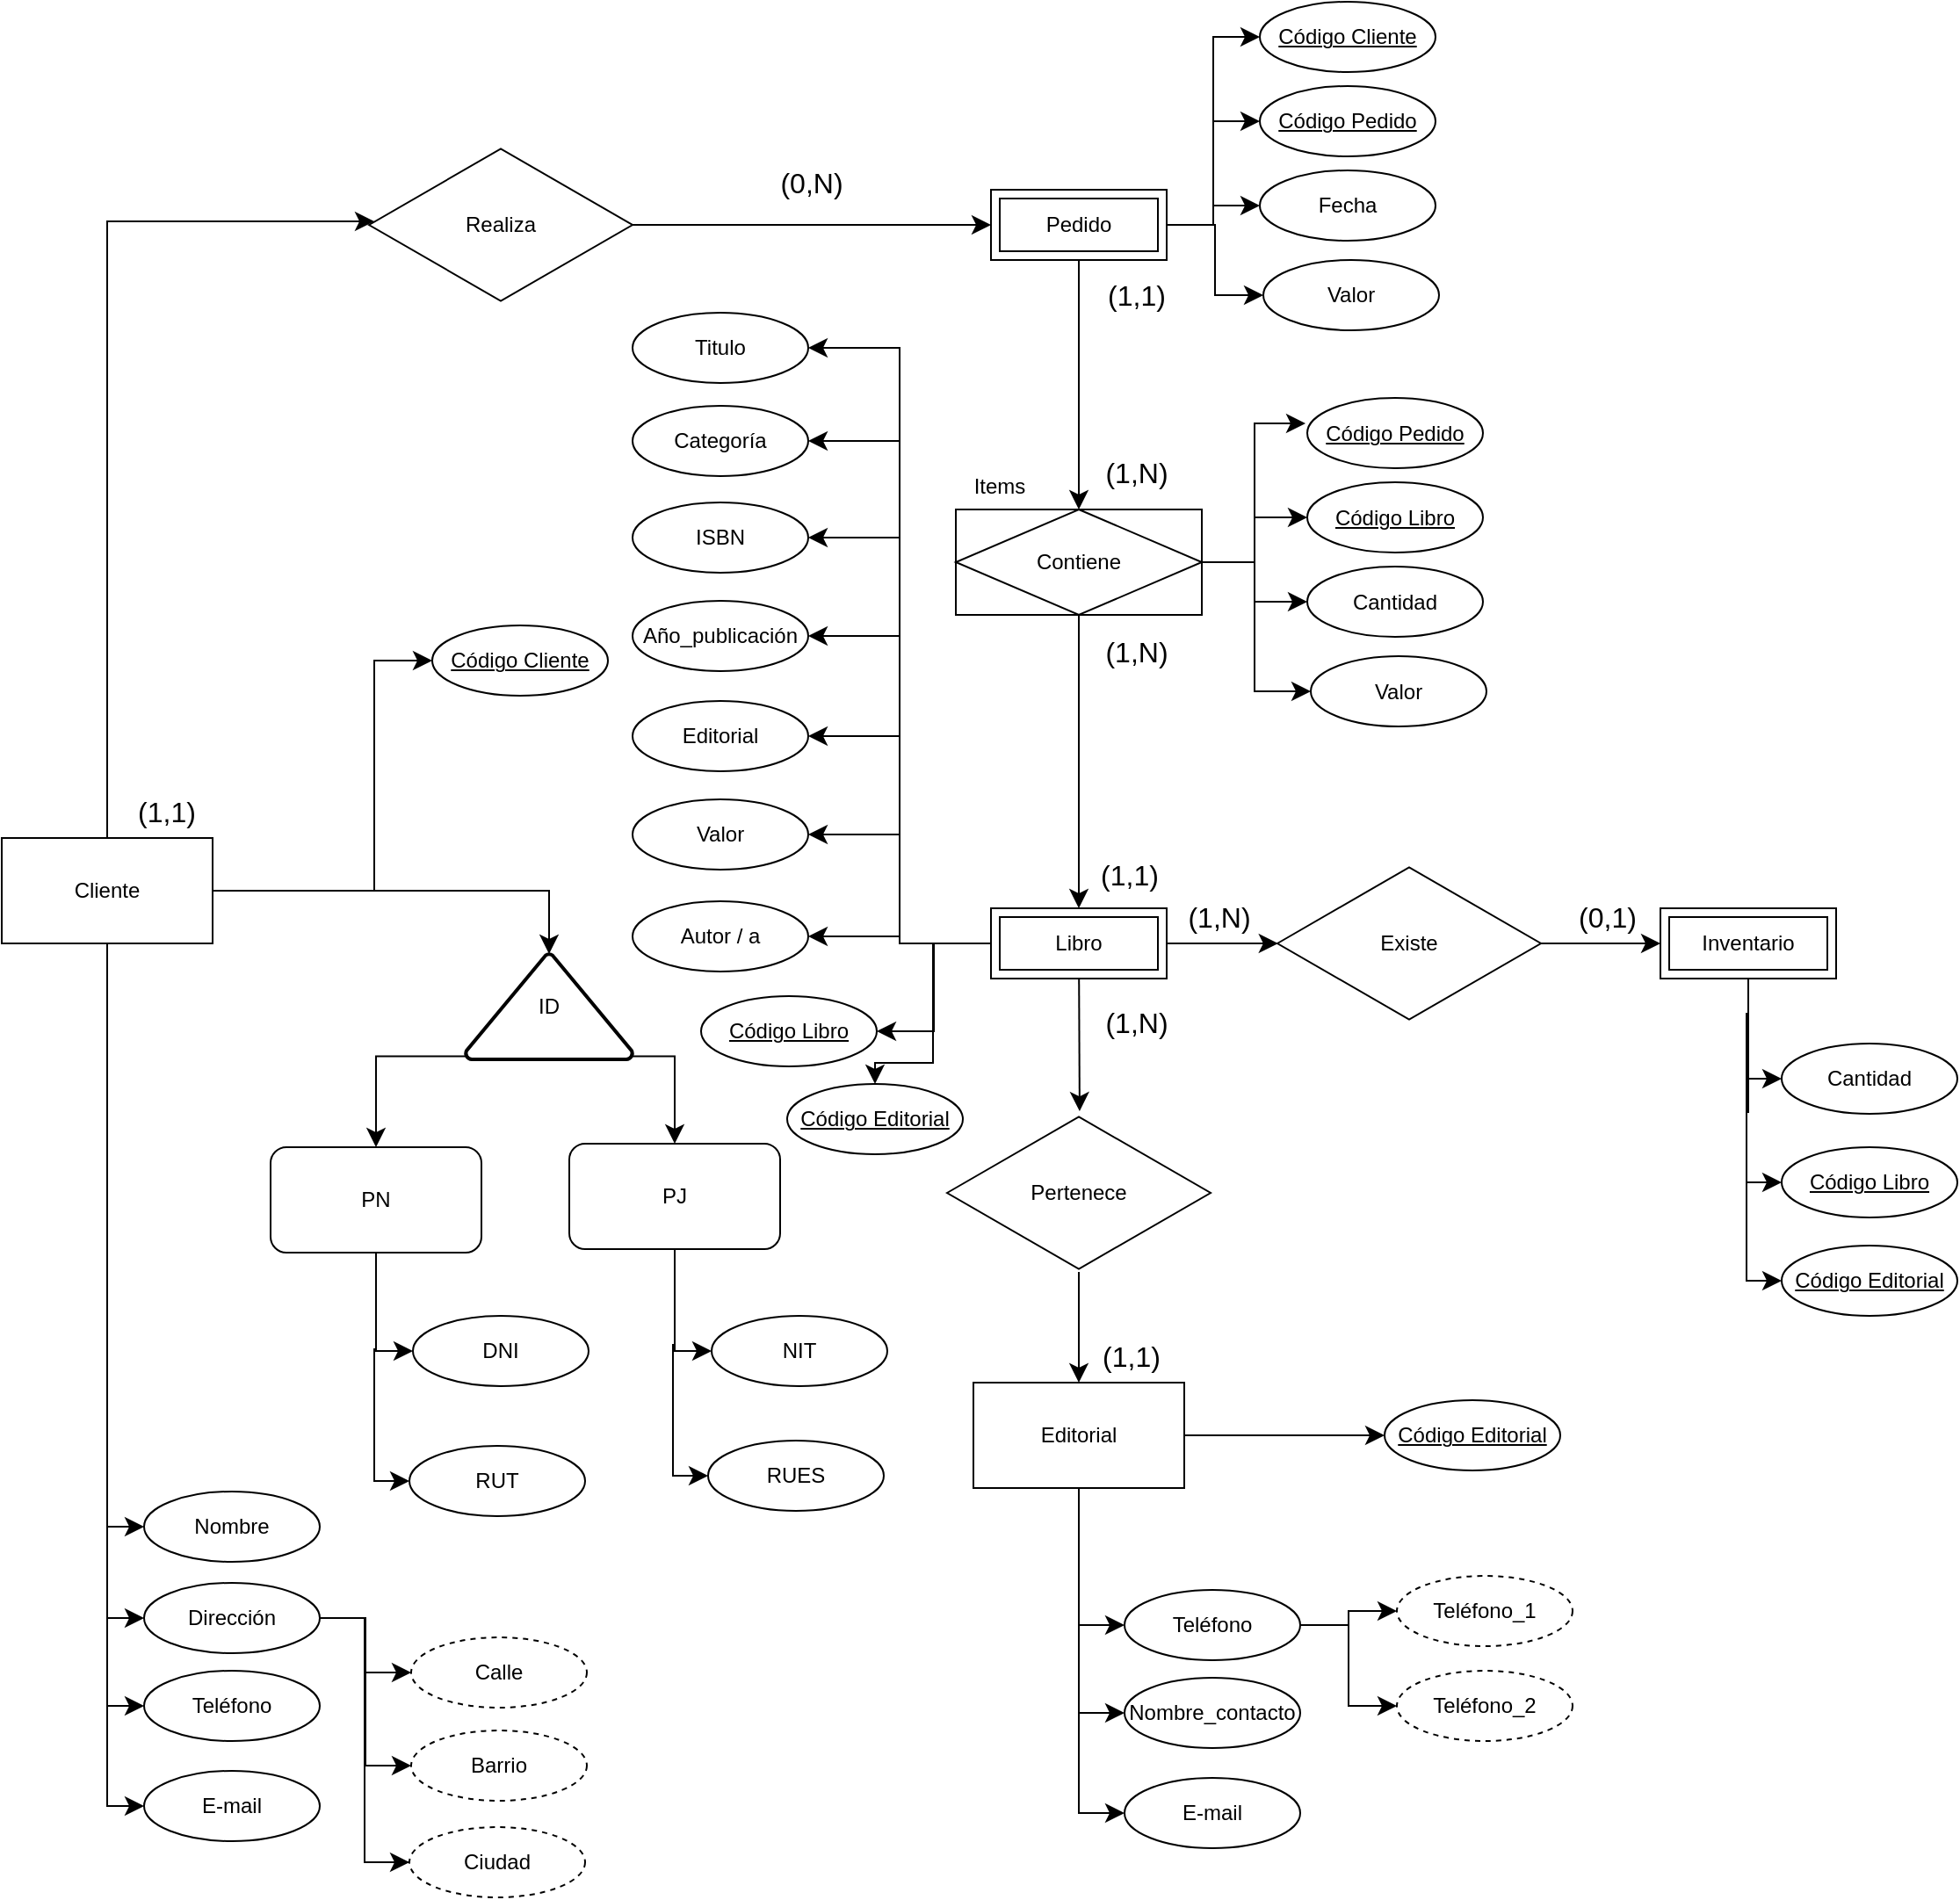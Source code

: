 <mxfile version="26.3.0" pages="2">
  <diagram name="Modelo_Conceptual" id="D1wddHGctTul5iZEFQTd">
    <mxGraphModel dx="639" dy="1153" grid="0" gridSize="10" guides="1" tooltips="1" connect="1" arrows="1" fold="1" page="0" pageScale="1" pageWidth="827" pageHeight="1169" math="0" shadow="0">
      <root>
        <mxCell id="0" />
        <mxCell id="1" parent="0" />
        <mxCell id="CA4QrtzZhdRamv6jyp4y-31" style="edgeStyle=orthogonalEdgeStyle;rounded=0;orthogonalLoop=1;jettySize=auto;html=1;exitX=1;exitY=0.5;exitDx=0;exitDy=0;fontSize=12;startSize=8;endSize=8;entryX=0;entryY=0.5;entryDx=0;entryDy=0;" edge="1" parent="1" source="CA4QrtzZhdRamv6jyp4y-1" target="CA4QrtzZhdRamv6jyp4y-9">
          <mxGeometry relative="1" as="geometry">
            <Array as="points">
              <mxPoint x="287" y="200" />
              <mxPoint x="287" y="69" />
            </Array>
          </mxGeometry>
        </mxCell>
        <mxCell id="x8j_IPwiLFdPTcWcqeIL-46" style="edgeStyle=orthogonalEdgeStyle;rounded=0;orthogonalLoop=1;jettySize=auto;html=1;entryX=0;entryY=0.5;entryDx=0;entryDy=0;fontSize=12;startSize=8;endSize=8;" edge="1" parent="1" source="CA4QrtzZhdRamv6jyp4y-1" target="CA4QrtzZhdRamv6jyp4y-17">
          <mxGeometry relative="1" as="geometry" />
        </mxCell>
        <mxCell id="x8j_IPwiLFdPTcWcqeIL-47" style="edgeStyle=orthogonalEdgeStyle;rounded=0;orthogonalLoop=1;jettySize=auto;html=1;entryX=0;entryY=0.5;entryDx=0;entryDy=0;fontSize=12;startSize=8;endSize=8;" edge="1" parent="1" source="CA4QrtzZhdRamv6jyp4y-1" target="x8j_IPwiLFdPTcWcqeIL-37">
          <mxGeometry relative="1" as="geometry" />
        </mxCell>
        <mxCell id="x8j_IPwiLFdPTcWcqeIL-48" style="edgeStyle=orthogonalEdgeStyle;rounded=0;orthogonalLoop=1;jettySize=auto;html=1;entryX=0;entryY=0.5;entryDx=0;entryDy=0;fontSize=12;startSize=8;endSize=8;" edge="1" parent="1" source="CA4QrtzZhdRamv6jyp4y-1" target="x8j_IPwiLFdPTcWcqeIL-38">
          <mxGeometry relative="1" as="geometry" />
        </mxCell>
        <mxCell id="x8j_IPwiLFdPTcWcqeIL-49" style="edgeStyle=orthogonalEdgeStyle;rounded=0;orthogonalLoop=1;jettySize=auto;html=1;entryX=0;entryY=0.5;entryDx=0;entryDy=0;fontSize=12;startSize=8;endSize=8;" edge="1" parent="1" source="CA4QrtzZhdRamv6jyp4y-1" target="x8j_IPwiLFdPTcWcqeIL-36">
          <mxGeometry relative="1" as="geometry" />
        </mxCell>
        <mxCell id="CA4QrtzZhdRamv6jyp4y-1" value="Cliente" style="rounded=0;whiteSpace=wrap;html=1;" vertex="1" parent="1">
          <mxGeometry x="75" y="170" width="120" height="60" as="geometry" />
        </mxCell>
        <mxCell id="x8j_IPwiLFdPTcWcqeIL-30" style="edgeStyle=orthogonalEdgeStyle;rounded=0;orthogonalLoop=1;jettySize=auto;html=1;exitX=0.01;exitY=0.97;exitDx=0;exitDy=0;exitPerimeter=0;entryX=0.5;entryY=0;entryDx=0;entryDy=0;fontSize=12;startSize=8;endSize=8;" edge="1" parent="1" source="CA4QrtzZhdRamv6jyp4y-3" target="CA4QrtzZhdRamv6jyp4y-5">
          <mxGeometry relative="1" as="geometry" />
        </mxCell>
        <mxCell id="x8j_IPwiLFdPTcWcqeIL-31" style="edgeStyle=orthogonalEdgeStyle;rounded=0;orthogonalLoop=1;jettySize=auto;html=1;exitX=0.99;exitY=0.97;exitDx=0;exitDy=0;exitPerimeter=0;entryX=0.5;entryY=0;entryDx=0;entryDy=0;fontSize=12;startSize=8;endSize=8;" edge="1" parent="1" source="CA4QrtzZhdRamv6jyp4y-3" target="CA4QrtzZhdRamv6jyp4y-6">
          <mxGeometry relative="1" as="geometry" />
        </mxCell>
        <mxCell id="CA4QrtzZhdRamv6jyp4y-3" value="ID" style="strokeWidth=2;html=1;shape=mxgraph.flowchart.extract_or_measurement;whiteSpace=wrap;" vertex="1" parent="1">
          <mxGeometry x="339" y="236" width="95" height="60" as="geometry" />
        </mxCell>
        <mxCell id="x8j_IPwiLFdPTcWcqeIL-32" style="edgeStyle=orthogonalEdgeStyle;rounded=0;orthogonalLoop=1;jettySize=auto;html=1;entryX=0;entryY=0.5;entryDx=0;entryDy=0;fontSize=12;startSize=8;endSize=8;" edge="1" parent="1" source="CA4QrtzZhdRamv6jyp4y-5" target="CA4QrtzZhdRamv6jyp4y-14">
          <mxGeometry relative="1" as="geometry" />
        </mxCell>
        <mxCell id="x8j_IPwiLFdPTcWcqeIL-33" style="edgeStyle=orthogonalEdgeStyle;rounded=0;orthogonalLoop=1;jettySize=auto;html=1;entryX=0;entryY=0.5;entryDx=0;entryDy=0;fontSize=12;startSize=8;endSize=8;" edge="1" parent="1" source="CA4QrtzZhdRamv6jyp4y-5" target="CA4QrtzZhdRamv6jyp4y-13">
          <mxGeometry relative="1" as="geometry" />
        </mxCell>
        <mxCell id="CA4QrtzZhdRamv6jyp4y-5" value="PN" style="rounded=1;whiteSpace=wrap;html=1;" vertex="1" parent="1">
          <mxGeometry x="228" y="346" width="120" height="60" as="geometry" />
        </mxCell>
        <mxCell id="x8j_IPwiLFdPTcWcqeIL-34" style="edgeStyle=orthogonalEdgeStyle;rounded=0;orthogonalLoop=1;jettySize=auto;html=1;entryX=0;entryY=0.5;entryDx=0;entryDy=0;fontSize=12;startSize=8;endSize=8;" edge="1" parent="1" source="CA4QrtzZhdRamv6jyp4y-6" target="CA4QrtzZhdRamv6jyp4y-11">
          <mxGeometry relative="1" as="geometry" />
        </mxCell>
        <mxCell id="x8j_IPwiLFdPTcWcqeIL-35" style="edgeStyle=orthogonalEdgeStyle;rounded=0;orthogonalLoop=1;jettySize=auto;html=1;exitX=0.5;exitY=1;exitDx=0;exitDy=0;entryX=0;entryY=0.5;entryDx=0;entryDy=0;fontSize=12;startSize=8;endSize=8;" edge="1" parent="1" source="CA4QrtzZhdRamv6jyp4y-6" target="CA4QrtzZhdRamv6jyp4y-12">
          <mxGeometry relative="1" as="geometry" />
        </mxCell>
        <mxCell id="CA4QrtzZhdRamv6jyp4y-6" value="PJ" style="rounded=1;whiteSpace=wrap;html=1;" vertex="1" parent="1">
          <mxGeometry x="398" y="344" width="120" height="60" as="geometry" />
        </mxCell>
        <mxCell id="CA4QrtzZhdRamv6jyp4y-9" value="&lt;u&gt;Código Cliente&lt;/u&gt;" style="ellipse;whiteSpace=wrap;html=1;align=center;newEdgeStyle={&quot;edgeStyle&quot;:&quot;entityRelationEdgeStyle&quot;,&quot;startArrow&quot;:&quot;none&quot;,&quot;endArrow&quot;:&quot;none&quot;,&quot;segment&quot;:10,&quot;curved&quot;:1,&quot;sourcePerimeterSpacing&quot;:0,&quot;targetPerimeterSpacing&quot;:0};treeFolding=1;treeMoving=1;" vertex="1" parent="1">
          <mxGeometry x="320" y="49" width="100" height="40" as="geometry" />
        </mxCell>
        <mxCell id="CA4QrtzZhdRamv6jyp4y-10" value="(1,1)" style="text;strokeColor=none;fillColor=none;html=1;align=center;verticalAlign=middle;whiteSpace=wrap;rounded=0;fontSize=16;" vertex="1" parent="1">
          <mxGeometry x="139" y="140" width="60" height="30" as="geometry" />
        </mxCell>
        <mxCell id="CA4QrtzZhdRamv6jyp4y-11" value="RUES" style="ellipse;whiteSpace=wrap;html=1;align=center;newEdgeStyle={&quot;edgeStyle&quot;:&quot;entityRelationEdgeStyle&quot;,&quot;startArrow&quot;:&quot;none&quot;,&quot;endArrow&quot;:&quot;none&quot;,&quot;segment&quot;:10,&quot;curved&quot;:1,&quot;sourcePerimeterSpacing&quot;:0,&quot;targetPerimeterSpacing&quot;:0};treeFolding=1;treeMoving=1;" vertex="1" parent="1">
          <mxGeometry x="477" y="513" width="100" height="40" as="geometry" />
        </mxCell>
        <mxCell id="CA4QrtzZhdRamv6jyp4y-12" value="NIT" style="ellipse;whiteSpace=wrap;html=1;align=center;newEdgeStyle={&quot;edgeStyle&quot;:&quot;entityRelationEdgeStyle&quot;,&quot;startArrow&quot;:&quot;none&quot;,&quot;endArrow&quot;:&quot;none&quot;,&quot;segment&quot;:10,&quot;curved&quot;:1,&quot;sourcePerimeterSpacing&quot;:0,&quot;targetPerimeterSpacing&quot;:0};treeFolding=1;treeMoving=1;" vertex="1" parent="1">
          <mxGeometry x="479" y="442" width="100" height="40" as="geometry" />
        </mxCell>
        <mxCell id="CA4QrtzZhdRamv6jyp4y-13" value="RUT" style="ellipse;whiteSpace=wrap;html=1;align=center;newEdgeStyle={&quot;edgeStyle&quot;:&quot;entityRelationEdgeStyle&quot;,&quot;startArrow&quot;:&quot;none&quot;,&quot;endArrow&quot;:&quot;none&quot;,&quot;segment&quot;:10,&quot;curved&quot;:1,&quot;sourcePerimeterSpacing&quot;:0,&quot;targetPerimeterSpacing&quot;:0};treeFolding=1;treeMoving=1;" vertex="1" parent="1">
          <mxGeometry x="307" y="516" width="100" height="40" as="geometry" />
        </mxCell>
        <mxCell id="CA4QrtzZhdRamv6jyp4y-14" value="DNI" style="ellipse;whiteSpace=wrap;html=1;align=center;newEdgeStyle={&quot;edgeStyle&quot;:&quot;entityRelationEdgeStyle&quot;,&quot;startArrow&quot;:&quot;none&quot;,&quot;endArrow&quot;:&quot;none&quot;,&quot;segment&quot;:10,&quot;curved&quot;:1,&quot;sourcePerimeterSpacing&quot;:0,&quot;targetPerimeterSpacing&quot;:0};treeFolding=1;treeMoving=1;" vertex="1" parent="1">
          <mxGeometry x="309" y="442" width="100" height="40" as="geometry" />
        </mxCell>
        <mxCell id="CA4QrtzZhdRamv6jyp4y-17" value="Nombre" style="ellipse;whiteSpace=wrap;html=1;align=center;newEdgeStyle={&quot;edgeStyle&quot;:&quot;entityRelationEdgeStyle&quot;,&quot;startArrow&quot;:&quot;none&quot;,&quot;endArrow&quot;:&quot;none&quot;,&quot;segment&quot;:10,&quot;curved&quot;:1,&quot;sourcePerimeterSpacing&quot;:0,&quot;targetPerimeterSpacing&quot;:0};treeFolding=1;treeMoving=1;" vertex="1" parent="1">
          <mxGeometry x="156" y="542" width="100" height="40" as="geometry" />
        </mxCell>
        <mxCell id="CA4QrtzZhdRamv6jyp4y-36" style="edgeStyle=none;curved=1;rounded=0;orthogonalLoop=1;jettySize=auto;html=1;entryX=0;entryY=0.5;entryDx=0;entryDy=0;fontSize=12;startSize=8;endSize=8;" edge="1" parent="1" source="CA4QrtzZhdRamv6jyp4y-19" target="CA4QrtzZhdRamv6jyp4y-20">
          <mxGeometry relative="1" as="geometry" />
        </mxCell>
        <mxCell id="CA4QrtzZhdRamv6jyp4y-19" value="Realiza" style="html=1;whiteSpace=wrap;aspect=fixed;shape=isoRectangle;" vertex="1" parent="1">
          <mxGeometry x="284" y="-224" width="150" height="90" as="geometry" />
        </mxCell>
        <mxCell id="CA4QrtzZhdRamv6jyp4y-48" style="edgeStyle=orthogonalEdgeStyle;rounded=0;orthogonalLoop=1;jettySize=auto;html=1;exitX=1;exitY=0.5;exitDx=0;exitDy=0;entryX=0;entryY=0.5;entryDx=0;entryDy=0;fontSize=12;startSize=8;endSize=8;" edge="1" parent="1" source="CA4QrtzZhdRamv6jyp4y-20" target="CA4QrtzZhdRamv6jyp4y-46">
          <mxGeometry relative="1" as="geometry" />
        </mxCell>
        <mxCell id="CA4QrtzZhdRamv6jyp4y-49" style="edgeStyle=orthogonalEdgeStyle;rounded=0;orthogonalLoop=1;jettySize=auto;html=1;exitX=1;exitY=0.5;exitDx=0;exitDy=0;entryX=0;entryY=0.5;entryDx=0;entryDy=0;fontSize=12;startSize=8;endSize=8;" edge="1" parent="1" source="CA4QrtzZhdRamv6jyp4y-20" target="CA4QrtzZhdRamv6jyp4y-45">
          <mxGeometry relative="1" as="geometry" />
        </mxCell>
        <mxCell id="CA4QrtzZhdRamv6jyp4y-50" style="edgeStyle=orthogonalEdgeStyle;rounded=0;orthogonalLoop=1;jettySize=auto;html=1;entryX=0;entryY=0.5;entryDx=0;entryDy=0;fontSize=12;startSize=8;endSize=8;exitX=1;exitY=0.5;exitDx=0;exitDy=0;" edge="1" parent="1" source="CA4QrtzZhdRamv6jyp4y-20" target="CA4QrtzZhdRamv6jyp4y-44">
          <mxGeometry relative="1" as="geometry" />
        </mxCell>
        <mxCell id="CA4QrtzZhdRamv6jyp4y-51" style="edgeStyle=orthogonalEdgeStyle;rounded=0;orthogonalLoop=1;jettySize=auto;html=1;entryX=0;entryY=0.5;entryDx=0;entryDy=0;fontSize=12;startSize=8;endSize=8;" edge="1" parent="1" source="CA4QrtzZhdRamv6jyp4y-20" target="CA4QrtzZhdRamv6jyp4y-47">
          <mxGeometry relative="1" as="geometry" />
        </mxCell>
        <mxCell id="x8j_IPwiLFdPTcWcqeIL-2" style="edgeStyle=none;curved=1;rounded=0;orthogonalLoop=1;jettySize=auto;html=1;entryX=0.5;entryY=0;entryDx=0;entryDy=0;fontSize=12;startSize=8;endSize=8;" edge="1" parent="1" source="CA4QrtzZhdRamv6jyp4y-20" target="x8j_IPwiLFdPTcWcqeIL-1">
          <mxGeometry relative="1" as="geometry" />
        </mxCell>
        <mxCell id="CA4QrtzZhdRamv6jyp4y-20" value="Pedido" style="shape=ext;margin=3;double=1;whiteSpace=wrap;html=1;align=center;" vertex="1" parent="1">
          <mxGeometry x="638" y="-199" width="100" height="40" as="geometry" />
        </mxCell>
        <mxCell id="CA4QrtzZhdRamv6jyp4y-21" value="(0,N)" style="text;strokeColor=none;fillColor=none;html=1;align=center;verticalAlign=middle;whiteSpace=wrap;rounded=0;fontSize=16;" vertex="1" parent="1">
          <mxGeometry x="506" y="-218" width="60" height="30" as="geometry" />
        </mxCell>
        <mxCell id="CA4QrtzZhdRamv6jyp4y-32" style="edgeStyle=orthogonalEdgeStyle;rounded=0;orthogonalLoop=1;jettySize=auto;html=1;exitX=1;exitY=0.5;exitDx=0;exitDy=0;entryX=0.5;entryY=0;entryDx=0;entryDy=0;entryPerimeter=0;fontSize=12;startSize=8;endSize=8;" edge="1" parent="1" source="CA4QrtzZhdRamv6jyp4y-1" target="CA4QrtzZhdRamv6jyp4y-3">
          <mxGeometry relative="1" as="geometry" />
        </mxCell>
        <mxCell id="CA4QrtzZhdRamv6jyp4y-33" style="edgeStyle=orthogonalEdgeStyle;rounded=0;orthogonalLoop=1;jettySize=auto;html=1;exitX=0.5;exitY=0;exitDx=0;exitDy=0;entryX=0.02;entryY=0.478;entryDx=0;entryDy=0;entryPerimeter=0;fontSize=12;startSize=8;endSize=8;" edge="1" parent="1" source="CA4QrtzZhdRamv6jyp4y-1" target="CA4QrtzZhdRamv6jyp4y-19">
          <mxGeometry relative="1" as="geometry">
            <Array as="points">
              <mxPoint x="200" y="-181" />
              <mxPoint x="282" y="-181" />
            </Array>
          </mxGeometry>
        </mxCell>
        <mxCell id="CA4QrtzZhdRamv6jyp4y-37" value="Titulo" style="ellipse;whiteSpace=wrap;html=1;align=center;newEdgeStyle={&quot;edgeStyle&quot;:&quot;entityRelationEdgeStyle&quot;,&quot;startArrow&quot;:&quot;none&quot;,&quot;endArrow&quot;:&quot;none&quot;,&quot;segment&quot;:10,&quot;curved&quot;:1,&quot;sourcePerimeterSpacing&quot;:0,&quot;targetPerimeterSpacing&quot;:0};treeFolding=1;treeMoving=1;" vertex="1" parent="1">
          <mxGeometry x="434" y="-129" width="100" height="40" as="geometry" />
        </mxCell>
        <mxCell id="CA4QrtzZhdRamv6jyp4y-38" value="Categoría" style="ellipse;whiteSpace=wrap;html=1;align=center;newEdgeStyle={&quot;edgeStyle&quot;:&quot;entityRelationEdgeStyle&quot;,&quot;startArrow&quot;:&quot;none&quot;,&quot;endArrow&quot;:&quot;none&quot;,&quot;segment&quot;:10,&quot;curved&quot;:1,&quot;sourcePerimeterSpacing&quot;:0,&quot;targetPerimeterSpacing&quot;:0};treeFolding=1;treeMoving=1;" vertex="1" parent="1">
          <mxGeometry x="434" y="-76" width="100" height="40" as="geometry" />
        </mxCell>
        <mxCell id="CA4QrtzZhdRamv6jyp4y-39" value="Valor" style="ellipse;whiteSpace=wrap;html=1;align=center;newEdgeStyle={&quot;edgeStyle&quot;:&quot;entityRelationEdgeStyle&quot;,&quot;startArrow&quot;:&quot;none&quot;,&quot;endArrow&quot;:&quot;none&quot;,&quot;segment&quot;:10,&quot;curved&quot;:1,&quot;sourcePerimeterSpacing&quot;:0,&quot;targetPerimeterSpacing&quot;:0};treeFolding=1;treeMoving=1;" vertex="1" parent="1">
          <mxGeometry x="434" y="148" width="100" height="40" as="geometry" />
        </mxCell>
        <mxCell id="CA4QrtzZhdRamv6jyp4y-40" value="Editorial" style="ellipse;whiteSpace=wrap;html=1;align=center;newEdgeStyle={&quot;edgeStyle&quot;:&quot;entityRelationEdgeStyle&quot;,&quot;startArrow&quot;:&quot;none&quot;,&quot;endArrow&quot;:&quot;none&quot;,&quot;segment&quot;:10,&quot;curved&quot;:1,&quot;sourcePerimeterSpacing&quot;:0,&quot;targetPerimeterSpacing&quot;:0};treeFolding=1;treeMoving=1;" vertex="1" parent="1">
          <mxGeometry x="434" y="92" width="100" height="40" as="geometry" />
        </mxCell>
        <mxCell id="CA4QrtzZhdRamv6jyp4y-41" value="ISBN" style="ellipse;whiteSpace=wrap;html=1;align=center;newEdgeStyle={&quot;edgeStyle&quot;:&quot;entityRelationEdgeStyle&quot;,&quot;startArrow&quot;:&quot;none&quot;,&quot;endArrow&quot;:&quot;none&quot;,&quot;segment&quot;:10,&quot;curved&quot;:1,&quot;sourcePerimeterSpacing&quot;:0,&quot;targetPerimeterSpacing&quot;:0};treeFolding=1;treeMoving=1;" vertex="1" parent="1">
          <mxGeometry x="434" y="-21" width="100" height="40" as="geometry" />
        </mxCell>
        <mxCell id="CA4QrtzZhdRamv6jyp4y-42" value="Año_publicación" style="ellipse;whiteSpace=wrap;html=1;align=center;newEdgeStyle={&quot;edgeStyle&quot;:&quot;entityRelationEdgeStyle&quot;,&quot;startArrow&quot;:&quot;none&quot;,&quot;endArrow&quot;:&quot;none&quot;,&quot;segment&quot;:10,&quot;curved&quot;:1,&quot;sourcePerimeterSpacing&quot;:0,&quot;targetPerimeterSpacing&quot;:0};treeFolding=1;treeMoving=1;" vertex="1" parent="1">
          <mxGeometry x="434" y="35" width="100" height="40" as="geometry" />
        </mxCell>
        <mxCell id="CA4QrtzZhdRamv6jyp4y-43" value="Autor / a" style="ellipse;whiteSpace=wrap;html=1;align=center;newEdgeStyle={&quot;edgeStyle&quot;:&quot;entityRelationEdgeStyle&quot;,&quot;startArrow&quot;:&quot;none&quot;,&quot;endArrow&quot;:&quot;none&quot;,&quot;segment&quot;:10,&quot;curved&quot;:1,&quot;sourcePerimeterSpacing&quot;:0,&quot;targetPerimeterSpacing&quot;:0};treeFolding=1;treeMoving=1;" vertex="1" parent="1">
          <mxGeometry x="434" y="206" width="100" height="40" as="geometry" />
        </mxCell>
        <mxCell id="CA4QrtzZhdRamv6jyp4y-44" value="&lt;u&gt;Código Cliente&lt;/u&gt;" style="ellipse;whiteSpace=wrap;html=1;align=center;newEdgeStyle={&quot;edgeStyle&quot;:&quot;entityRelationEdgeStyle&quot;,&quot;startArrow&quot;:&quot;none&quot;,&quot;endArrow&quot;:&quot;none&quot;,&quot;segment&quot;:10,&quot;curved&quot;:1,&quot;sourcePerimeterSpacing&quot;:0,&quot;targetPerimeterSpacing&quot;:0};treeFolding=1;treeMoving=1;" vertex="1" parent="1">
          <mxGeometry x="791" y="-306" width="100" height="40" as="geometry" />
        </mxCell>
        <mxCell id="CA4QrtzZhdRamv6jyp4y-45" value="&lt;u&gt;Código Pedido&lt;/u&gt;" style="ellipse;whiteSpace=wrap;html=1;align=center;newEdgeStyle={&quot;edgeStyle&quot;:&quot;entityRelationEdgeStyle&quot;,&quot;startArrow&quot;:&quot;none&quot;,&quot;endArrow&quot;:&quot;none&quot;,&quot;segment&quot;:10,&quot;curved&quot;:1,&quot;sourcePerimeterSpacing&quot;:0,&quot;targetPerimeterSpacing&quot;:0};treeFolding=1;treeMoving=1;" vertex="1" parent="1">
          <mxGeometry x="791" y="-258" width="100" height="40" as="geometry" />
        </mxCell>
        <mxCell id="CA4QrtzZhdRamv6jyp4y-46" value="Fecha" style="ellipse;whiteSpace=wrap;html=1;align=center;newEdgeStyle={&quot;edgeStyle&quot;:&quot;entityRelationEdgeStyle&quot;,&quot;startArrow&quot;:&quot;none&quot;,&quot;endArrow&quot;:&quot;none&quot;,&quot;segment&quot;:10,&quot;curved&quot;:1,&quot;sourcePerimeterSpacing&quot;:0,&quot;targetPerimeterSpacing&quot;:0};treeFolding=1;treeMoving=1;" vertex="1" parent="1">
          <mxGeometry x="791" y="-210" width="100" height="40" as="geometry" />
        </mxCell>
        <mxCell id="CA4QrtzZhdRamv6jyp4y-47" value="Valor" style="ellipse;whiteSpace=wrap;html=1;align=center;newEdgeStyle={&quot;edgeStyle&quot;:&quot;entityRelationEdgeStyle&quot;,&quot;startArrow&quot;:&quot;none&quot;,&quot;endArrow&quot;:&quot;none&quot;,&quot;segment&quot;:10,&quot;curved&quot;:1,&quot;sourcePerimeterSpacing&quot;:0,&quot;targetPerimeterSpacing&quot;:0};treeFolding=1;treeMoving=1;" vertex="1" parent="1">
          <mxGeometry x="793" y="-159" width="100" height="40" as="geometry" />
        </mxCell>
        <mxCell id="x8j_IPwiLFdPTcWcqeIL-19" style="edgeStyle=orthogonalEdgeStyle;rounded=0;orthogonalLoop=1;jettySize=auto;html=1;entryX=0;entryY=0.5;entryDx=0;entryDy=0;fontSize=12;startSize=8;endSize=8;" edge="1" parent="1" source="x8j_IPwiLFdPTcWcqeIL-1" target="x8j_IPwiLFdPTcWcqeIL-8">
          <mxGeometry relative="1" as="geometry" />
        </mxCell>
        <mxCell id="x8j_IPwiLFdPTcWcqeIL-21" style="edgeStyle=none;curved=1;rounded=0;orthogonalLoop=1;jettySize=auto;html=1;exitX=0.5;exitY=1;exitDx=0;exitDy=0;fontSize=12;startSize=8;endSize=8;" edge="1" parent="1" source="x8j_IPwiLFdPTcWcqeIL-1" target="x8j_IPwiLFdPTcWcqeIL-20">
          <mxGeometry relative="1" as="geometry" />
        </mxCell>
        <mxCell id="x8j_IPwiLFdPTcWcqeIL-1" value="Contiene" style="shape=associativeEntity;whiteSpace=wrap;html=1;align=center;" vertex="1" parent="1">
          <mxGeometry x="618" y="-17" width="140" height="60" as="geometry" />
        </mxCell>
        <mxCell id="x8j_IPwiLFdPTcWcqeIL-3" value="(1,N)" style="text;strokeColor=none;fillColor=none;html=1;align=center;verticalAlign=middle;whiteSpace=wrap;rounded=0;fontSize=16;" vertex="1" parent="1">
          <mxGeometry x="691" y="-53" width="60" height="30" as="geometry" />
        </mxCell>
        <mxCell id="x8j_IPwiLFdPTcWcqeIL-4" value="(1,1)" style="text;strokeColor=none;fillColor=none;html=1;align=center;verticalAlign=middle;whiteSpace=wrap;rounded=0;fontSize=16;" vertex="1" parent="1">
          <mxGeometry x="691" y="-154" width="60" height="30" as="geometry" />
        </mxCell>
        <mxCell id="x8j_IPwiLFdPTcWcqeIL-6" value="Items" style="text;html=1;align=center;verticalAlign=middle;whiteSpace=wrap;rounded=0;" vertex="1" parent="1">
          <mxGeometry x="613" y="-45" width="60" height="30" as="geometry" />
        </mxCell>
        <mxCell id="x8j_IPwiLFdPTcWcqeIL-7" value="&lt;u&gt;Código Pedido&lt;/u&gt;" style="ellipse;whiteSpace=wrap;html=1;align=center;newEdgeStyle={&quot;edgeStyle&quot;:&quot;entityRelationEdgeStyle&quot;,&quot;startArrow&quot;:&quot;none&quot;,&quot;endArrow&quot;:&quot;none&quot;,&quot;segment&quot;:10,&quot;curved&quot;:1,&quot;sourcePerimeterSpacing&quot;:0,&quot;targetPerimeterSpacing&quot;:0};treeFolding=1;treeMoving=1;" vertex="1" parent="1">
          <mxGeometry x="818" y="-80.5" width="100" height="40" as="geometry" />
        </mxCell>
        <mxCell id="x8j_IPwiLFdPTcWcqeIL-8" value="&lt;u&gt;Código Libro&lt;/u&gt;" style="ellipse;whiteSpace=wrap;html=1;align=center;newEdgeStyle={&quot;edgeStyle&quot;:&quot;entityRelationEdgeStyle&quot;,&quot;startArrow&quot;:&quot;none&quot;,&quot;endArrow&quot;:&quot;none&quot;,&quot;segment&quot;:10,&quot;curved&quot;:1,&quot;sourcePerimeterSpacing&quot;:0,&quot;targetPerimeterSpacing&quot;:0};treeFolding=1;treeMoving=1;" vertex="1" parent="1">
          <mxGeometry x="818" y="-32.5" width="100" height="40" as="geometry" />
        </mxCell>
        <mxCell id="x8j_IPwiLFdPTcWcqeIL-9" value="Cantidad" style="ellipse;whiteSpace=wrap;html=1;align=center;newEdgeStyle={&quot;edgeStyle&quot;:&quot;entityRelationEdgeStyle&quot;,&quot;startArrow&quot;:&quot;none&quot;,&quot;endArrow&quot;:&quot;none&quot;,&quot;segment&quot;:10,&quot;curved&quot;:1,&quot;sourcePerimeterSpacing&quot;:0,&quot;targetPerimeterSpacing&quot;:0};treeFolding=1;treeMoving=1;" vertex="1" parent="1">
          <mxGeometry x="818" y="15.5" width="100" height="40" as="geometry" />
        </mxCell>
        <mxCell id="x8j_IPwiLFdPTcWcqeIL-10" value="Valor" style="ellipse;whiteSpace=wrap;html=1;align=center;newEdgeStyle={&quot;edgeStyle&quot;:&quot;entityRelationEdgeStyle&quot;,&quot;startArrow&quot;:&quot;none&quot;,&quot;endArrow&quot;:&quot;none&quot;,&quot;segment&quot;:10,&quot;curved&quot;:1,&quot;sourcePerimeterSpacing&quot;:0,&quot;targetPerimeterSpacing&quot;:0};treeFolding=1;treeMoving=1;" vertex="1" parent="1">
          <mxGeometry x="820" y="66.5" width="100" height="40" as="geometry" />
        </mxCell>
        <mxCell id="x8j_IPwiLFdPTcWcqeIL-15" style="edgeStyle=orthogonalEdgeStyle;rounded=0;orthogonalLoop=1;jettySize=auto;html=1;exitX=1;exitY=0.5;exitDx=0;exitDy=0;entryX=0;entryY=0.5;entryDx=0;entryDy=0;fontSize=12;startSize=8;endSize=8;" edge="1" parent="1" source="x8j_IPwiLFdPTcWcqeIL-1" target="x8j_IPwiLFdPTcWcqeIL-9">
          <mxGeometry relative="1" as="geometry">
            <mxPoint x="758" y="11" as="sourcePoint" />
            <mxPoint x="811" as="targetPoint" />
          </mxGeometry>
        </mxCell>
        <mxCell id="x8j_IPwiLFdPTcWcqeIL-16" style="edgeStyle=orthogonalEdgeStyle;rounded=0;orthogonalLoop=1;jettySize=auto;html=1;exitX=1;exitY=0.5;exitDx=0;exitDy=0;entryX=-0.01;entryY=0.363;entryDx=0;entryDy=0;fontSize=12;startSize=8;endSize=8;entryPerimeter=0;" edge="1" parent="1" target="x8j_IPwiLFdPTcWcqeIL-7">
          <mxGeometry relative="1" as="geometry">
            <mxPoint x="758" y="11" as="sourcePoint" />
            <mxPoint x="811" y="-48" as="targetPoint" />
            <Array as="points">
              <mxPoint x="758" y="13" />
              <mxPoint x="788" y="13" />
              <mxPoint x="788" y="-66" />
            </Array>
          </mxGeometry>
        </mxCell>
        <mxCell id="x8j_IPwiLFdPTcWcqeIL-18" style="edgeStyle=orthogonalEdgeStyle;rounded=0;orthogonalLoop=1;jettySize=auto;html=1;entryX=0;entryY=0.5;entryDx=0;entryDy=0;fontSize=12;startSize=8;endSize=8;exitX=1;exitY=0.5;exitDx=0;exitDy=0;" edge="1" parent="1" source="x8j_IPwiLFdPTcWcqeIL-1" target="x8j_IPwiLFdPTcWcqeIL-10">
          <mxGeometry relative="1" as="geometry">
            <mxPoint x="758" y="11" as="sourcePoint" />
            <mxPoint x="813" y="51" as="targetPoint" />
            <Array as="points">
              <mxPoint x="788" y="13" />
              <mxPoint x="788" y="87" />
            </Array>
          </mxGeometry>
        </mxCell>
        <mxCell id="x8j_IPwiLFdPTcWcqeIL-22" style="edgeStyle=none;curved=1;rounded=0;orthogonalLoop=1;jettySize=auto;html=1;exitX=1;exitY=0.5;exitDx=0;exitDy=0;fontSize=12;startSize=8;endSize=8;" edge="1" parent="1" source="x8j_IPwiLFdPTcWcqeIL-20">
          <mxGeometry relative="1" as="geometry">
            <mxPoint x="801.4" y="230" as="targetPoint" />
          </mxGeometry>
        </mxCell>
        <mxCell id="x8j_IPwiLFdPTcWcqeIL-53" style="edgeStyle=orthogonalEdgeStyle;rounded=0;orthogonalLoop=1;jettySize=auto;html=1;entryX=1;entryY=0.5;entryDx=0;entryDy=0;fontSize=12;startSize=8;endSize=8;exitX=0;exitY=0.5;exitDx=0;exitDy=0;" edge="1" parent="1" source="x8j_IPwiLFdPTcWcqeIL-20" target="CA4QrtzZhdRamv6jyp4y-37">
          <mxGeometry relative="1" as="geometry" />
        </mxCell>
        <mxCell id="x8j_IPwiLFdPTcWcqeIL-54" value="" style="edgeStyle=orthogonalEdgeStyle;rounded=0;orthogonalLoop=1;jettySize=auto;html=1;fontSize=12;startSize=8;endSize=8;" edge="1" parent="1" source="x8j_IPwiLFdPTcWcqeIL-20" target="CA4QrtzZhdRamv6jyp4y-43">
          <mxGeometry relative="1" as="geometry" />
        </mxCell>
        <mxCell id="x8j_IPwiLFdPTcWcqeIL-55" style="edgeStyle=orthogonalEdgeStyle;rounded=0;orthogonalLoop=1;jettySize=auto;html=1;exitX=0;exitY=0.5;exitDx=0;exitDy=0;entryX=1;entryY=0.5;entryDx=0;entryDy=0;fontSize=12;startSize=8;endSize=8;" edge="1" parent="1" source="x8j_IPwiLFdPTcWcqeIL-20" target="CA4QrtzZhdRamv6jyp4y-38">
          <mxGeometry relative="1" as="geometry" />
        </mxCell>
        <mxCell id="x8j_IPwiLFdPTcWcqeIL-56" style="edgeStyle=orthogonalEdgeStyle;rounded=0;orthogonalLoop=1;jettySize=auto;html=1;entryX=1;entryY=0.5;entryDx=0;entryDy=0;fontSize=12;startSize=8;endSize=8;exitX=0;exitY=0.5;exitDx=0;exitDy=0;" edge="1" parent="1" source="x8j_IPwiLFdPTcWcqeIL-20" target="CA4QrtzZhdRamv6jyp4y-41">
          <mxGeometry relative="1" as="geometry" />
        </mxCell>
        <mxCell id="x8j_IPwiLFdPTcWcqeIL-57" style="edgeStyle=orthogonalEdgeStyle;rounded=0;orthogonalLoop=1;jettySize=auto;html=1;entryX=1;entryY=0.5;entryDx=0;entryDy=0;fontSize=12;startSize=8;endSize=8;exitX=0;exitY=0.5;exitDx=0;exitDy=0;" edge="1" parent="1" source="x8j_IPwiLFdPTcWcqeIL-20" target="CA4QrtzZhdRamv6jyp4y-42">
          <mxGeometry relative="1" as="geometry" />
        </mxCell>
        <mxCell id="x8j_IPwiLFdPTcWcqeIL-58" style="edgeStyle=orthogonalEdgeStyle;rounded=0;orthogonalLoop=1;jettySize=auto;html=1;entryX=1;entryY=0.5;entryDx=0;entryDy=0;fontSize=12;startSize=8;endSize=8;exitX=0;exitY=0.5;exitDx=0;exitDy=0;" edge="1" parent="1" source="x8j_IPwiLFdPTcWcqeIL-20" target="CA4QrtzZhdRamv6jyp4y-40">
          <mxGeometry relative="1" as="geometry" />
        </mxCell>
        <mxCell id="x8j_IPwiLFdPTcWcqeIL-59" style="edgeStyle=orthogonalEdgeStyle;rounded=0;orthogonalLoop=1;jettySize=auto;html=1;entryX=1;entryY=0.5;entryDx=0;entryDy=0;fontSize=12;startSize=8;endSize=8;exitX=0;exitY=0.5;exitDx=0;exitDy=0;" edge="1" parent="1" source="x8j_IPwiLFdPTcWcqeIL-20" target="CA4QrtzZhdRamv6jyp4y-39">
          <mxGeometry relative="1" as="geometry" />
        </mxCell>
        <mxCell id="x8j_IPwiLFdPTcWcqeIL-64" style="edgeStyle=orthogonalEdgeStyle;rounded=0;orthogonalLoop=1;jettySize=auto;html=1;exitX=0;exitY=0.5;exitDx=0;exitDy=0;entryX=1;entryY=0.5;entryDx=0;entryDy=0;fontSize=12;startSize=8;endSize=8;" edge="1" parent="1" source="x8j_IPwiLFdPTcWcqeIL-20" target="x8j_IPwiLFdPTcWcqeIL-62">
          <mxGeometry relative="1" as="geometry" />
        </mxCell>
        <mxCell id="x8j_IPwiLFdPTcWcqeIL-65" style="edgeStyle=orthogonalEdgeStyle;rounded=0;orthogonalLoop=1;jettySize=auto;html=1;entryX=0.5;entryY=0;entryDx=0;entryDy=0;fontSize=12;startSize=8;endSize=8;exitX=0;exitY=0.5;exitDx=0;exitDy=0;" edge="1" parent="1" source="x8j_IPwiLFdPTcWcqeIL-20" target="x8j_IPwiLFdPTcWcqeIL-63">
          <mxGeometry relative="1" as="geometry">
            <Array as="points">
              <mxPoint x="605" y="230" />
              <mxPoint x="605" y="298" />
              <mxPoint x="572" y="298" />
            </Array>
          </mxGeometry>
        </mxCell>
        <mxCell id="x8j_IPwiLFdPTcWcqeIL-20" value="Libro" style="shape=ext;margin=3;double=1;whiteSpace=wrap;html=1;align=center;" vertex="1" parent="1">
          <mxGeometry x="638" y="210" width="100" height="40" as="geometry" />
        </mxCell>
        <mxCell id="x8j_IPwiLFdPTcWcqeIL-29" style="edgeStyle=none;curved=1;rounded=0;orthogonalLoop=1;jettySize=auto;html=1;entryX=0;entryY=0.5;entryDx=0;entryDy=0;fontSize=12;startSize=8;endSize=8;" edge="1" parent="1" target="x8j_IPwiLFdPTcWcqeIL-28">
          <mxGeometry relative="1" as="geometry">
            <mxPoint x="939" y="230" as="sourcePoint" />
          </mxGeometry>
        </mxCell>
        <mxCell id="x8j_IPwiLFdPTcWcqeIL-23" value="Existe" style="html=1;whiteSpace=wrap;aspect=fixed;shape=isoRectangle;" vertex="1" parent="1">
          <mxGeometry x="801" y="185" width="150" height="90" as="geometry" />
        </mxCell>
        <mxCell id="x8j_IPwiLFdPTcWcqeIL-24" value="(1,N)" style="text;strokeColor=none;fillColor=none;html=1;align=center;verticalAlign=middle;whiteSpace=wrap;rounded=0;fontSize=16;" vertex="1" parent="1">
          <mxGeometry x="691" y="49" width="60" height="30" as="geometry" />
        </mxCell>
        <mxCell id="x8j_IPwiLFdPTcWcqeIL-25" value="(1,1)" style="text;strokeColor=none;fillColor=none;html=1;align=center;verticalAlign=middle;whiteSpace=wrap;rounded=0;fontSize=16;" vertex="1" parent="1">
          <mxGeometry x="687" y="176" width="60" height="30" as="geometry" />
        </mxCell>
        <mxCell id="x8j_IPwiLFdPTcWcqeIL-26" value="(1,N)" style="text;strokeColor=none;fillColor=none;html=1;align=center;verticalAlign=middle;whiteSpace=wrap;rounded=0;fontSize=16;" vertex="1" parent="1">
          <mxGeometry x="738" y="200" width="60" height="30" as="geometry" />
        </mxCell>
        <mxCell id="x8j_IPwiLFdPTcWcqeIL-27" value="(1,N)" style="text;strokeColor=none;fillColor=none;html=1;align=center;verticalAlign=middle;whiteSpace=wrap;rounded=0;fontSize=16;" vertex="1" parent="1">
          <mxGeometry x="691" y="260" width="60" height="30" as="geometry" />
        </mxCell>
        <mxCell id="x8j_IPwiLFdPTcWcqeIL-72" style="edgeStyle=orthogonalEdgeStyle;rounded=0;orthogonalLoop=1;jettySize=auto;html=1;exitX=0.5;exitY=1;exitDx=0;exitDy=0;entryX=0;entryY=0.5;entryDx=0;entryDy=0;fontSize=12;startSize=8;endSize=8;" edge="1" parent="1" source="x8j_IPwiLFdPTcWcqeIL-28" target="x8j_IPwiLFdPTcWcqeIL-69">
          <mxGeometry relative="1" as="geometry" />
        </mxCell>
        <mxCell id="x8j_IPwiLFdPTcWcqeIL-73" style="edgeStyle=orthogonalEdgeStyle;rounded=0;orthogonalLoop=1;jettySize=auto;html=1;entryX=0;entryY=0.5;entryDx=0;entryDy=0;fontSize=12;startSize=8;endSize=8;" edge="1" parent="1" source="x8j_IPwiLFdPTcWcqeIL-28" target="x8j_IPwiLFdPTcWcqeIL-70">
          <mxGeometry relative="1" as="geometry" />
        </mxCell>
        <mxCell id="x8j_IPwiLFdPTcWcqeIL-74" style="edgeStyle=orthogonalEdgeStyle;rounded=0;orthogonalLoop=1;jettySize=auto;html=1;entryX=0;entryY=0.5;entryDx=0;entryDy=0;fontSize=12;startSize=8;endSize=8;" edge="1" parent="1" source="x8j_IPwiLFdPTcWcqeIL-28" target="x8j_IPwiLFdPTcWcqeIL-71">
          <mxGeometry relative="1" as="geometry" />
        </mxCell>
        <mxCell id="x8j_IPwiLFdPTcWcqeIL-28" value="Inventario" style="shape=ext;margin=3;double=1;whiteSpace=wrap;html=1;align=center;" vertex="1" parent="1">
          <mxGeometry x="1019" y="210" width="100" height="40" as="geometry" />
        </mxCell>
        <mxCell id="x8j_IPwiLFdPTcWcqeIL-36" value="E-mail" style="ellipse;whiteSpace=wrap;html=1;align=center;newEdgeStyle={&quot;edgeStyle&quot;:&quot;entityRelationEdgeStyle&quot;,&quot;startArrow&quot;:&quot;none&quot;,&quot;endArrow&quot;:&quot;none&quot;,&quot;segment&quot;:10,&quot;curved&quot;:1,&quot;sourcePerimeterSpacing&quot;:0,&quot;targetPerimeterSpacing&quot;:0};treeFolding=1;treeMoving=1;" vertex="1" parent="1">
          <mxGeometry x="156" y="701" width="100" height="40" as="geometry" />
        </mxCell>
        <mxCell id="x8j_IPwiLFdPTcWcqeIL-76" style="edgeStyle=orthogonalEdgeStyle;rounded=0;orthogonalLoop=1;jettySize=auto;html=1;startArrow=none;endArrow=none;segment=10;sourcePerimeterSpacing=0;targetPerimeterSpacing=0;exitX=1;exitY=0.5;exitDx=0;exitDy=0;entryX=0;entryY=0.5;entryDx=0;entryDy=0;fontSize=12;" edge="1" parent="1" source="x8j_IPwiLFdPTcWcqeIL-37" target="x8j_IPwiLFdPTcWcqeIL-75">
          <mxGeometry relative="1" as="geometry" />
        </mxCell>
        <mxCell id="x8j_IPwiLFdPTcWcqeIL-37" value="Dirección" style="ellipse;whiteSpace=wrap;html=1;align=center;newEdgeStyle={&quot;edgeStyle&quot;:&quot;entityRelationEdgeStyle&quot;,&quot;startArrow&quot;:&quot;none&quot;,&quot;endArrow&quot;:&quot;none&quot;,&quot;segment&quot;:10,&quot;curved&quot;:1,&quot;sourcePerimeterSpacing&quot;:0,&quot;targetPerimeterSpacing&quot;:0};treeFolding=1;treeMoving=1;" vertex="1" parent="1">
          <mxGeometry x="156" y="594" width="100" height="40" as="geometry" />
        </mxCell>
        <mxCell id="x8j_IPwiLFdPTcWcqeIL-38" value="Teléfono" style="ellipse;whiteSpace=wrap;html=1;align=center;newEdgeStyle={&quot;edgeStyle&quot;:&quot;entityRelationEdgeStyle&quot;,&quot;startArrow&quot;:&quot;none&quot;,&quot;endArrow&quot;:&quot;none&quot;,&quot;segment&quot;:10,&quot;curved&quot;:1,&quot;sourcePerimeterSpacing&quot;:0,&quot;targetPerimeterSpacing&quot;:0};treeFolding=1;treeMoving=1;" vertex="1" parent="1">
          <mxGeometry x="156" y="644" width="100" height="40" as="geometry" />
        </mxCell>
        <mxCell id="x8j_IPwiLFdPTcWcqeIL-39" value="Barrio" style="ellipse;whiteSpace=wrap;html=1;align=center;dashed=1;" vertex="1" parent="1">
          <mxGeometry x="308" y="678" width="100" height="40" as="geometry" />
        </mxCell>
        <mxCell id="x8j_IPwiLFdPTcWcqeIL-41" value="Calle" style="ellipse;whiteSpace=wrap;html=1;align=center;dashed=1;" vertex="1" parent="1">
          <mxGeometry x="308" y="625" width="100" height="40" as="geometry" />
        </mxCell>
        <mxCell id="x8j_IPwiLFdPTcWcqeIL-44" style="edgeStyle=orthogonalEdgeStyle;rounded=0;orthogonalLoop=1;jettySize=auto;html=1;entryX=0;entryY=0.5;entryDx=0;entryDy=0;fontSize=12;startSize=8;endSize=8;exitX=1;exitY=0.5;exitDx=0;exitDy=0;" edge="1" parent="1" source="x8j_IPwiLFdPTcWcqeIL-37" target="x8j_IPwiLFdPTcWcqeIL-41">
          <mxGeometry relative="1" as="geometry">
            <mxPoint x="298" y="416" as="sourcePoint" />
            <mxPoint x="319" y="472" as="targetPoint" />
          </mxGeometry>
        </mxCell>
        <mxCell id="x8j_IPwiLFdPTcWcqeIL-45" style="edgeStyle=orthogonalEdgeStyle;rounded=0;orthogonalLoop=1;jettySize=auto;html=1;entryX=0;entryY=0.5;entryDx=0;entryDy=0;fontSize=12;startSize=8;endSize=8;exitX=1;exitY=0.5;exitDx=0;exitDy=0;" edge="1" parent="1" source="x8j_IPwiLFdPTcWcqeIL-37" target="x8j_IPwiLFdPTcWcqeIL-39">
          <mxGeometry relative="1" as="geometry">
            <mxPoint x="298" y="416" as="sourcePoint" />
            <mxPoint x="317" y="546" as="targetPoint" />
          </mxGeometry>
        </mxCell>
        <mxCell id="x8j_IPwiLFdPTcWcqeIL-60" style="edgeStyle=none;curved=1;rounded=0;orthogonalLoop=1;jettySize=auto;html=1;entryX=0.5;entryY=0;entryDx=0;entryDy=0;fontSize=12;startSize=8;endSize=8;" edge="1" parent="1" source="x8j_IPwiLFdPTcWcqeIL-50" target="x8j_IPwiLFdPTcWcqeIL-52">
          <mxGeometry relative="1" as="geometry" />
        </mxCell>
        <mxCell id="x8j_IPwiLFdPTcWcqeIL-50" value="Pertenece" style="html=1;whiteSpace=wrap;aspect=fixed;shape=isoRectangle;" vertex="1" parent="1">
          <mxGeometry x="613" y="327" width="150" height="90" as="geometry" />
        </mxCell>
        <mxCell id="x8j_IPwiLFdPTcWcqeIL-51" style="edgeStyle=none;curved=1;rounded=0;orthogonalLoop=1;jettySize=auto;html=1;entryX=0.503;entryY=0.006;entryDx=0;entryDy=0;entryPerimeter=0;fontSize=12;startSize=8;endSize=8;" edge="1" parent="1" source="x8j_IPwiLFdPTcWcqeIL-20">
          <mxGeometry relative="1" as="geometry">
            <mxPoint x="688.45" y="325.54" as="targetPoint" />
          </mxGeometry>
        </mxCell>
        <mxCell id="x8j_IPwiLFdPTcWcqeIL-67" value="" style="edgeStyle=none;curved=1;rounded=0;orthogonalLoop=1;jettySize=auto;html=1;fontSize=12;startSize=8;endSize=8;" edge="1" parent="1" source="x8j_IPwiLFdPTcWcqeIL-52" target="x8j_IPwiLFdPTcWcqeIL-66">
          <mxGeometry relative="1" as="geometry" />
        </mxCell>
        <mxCell id="x8j_IPwiLFdPTcWcqeIL-88" style="edgeStyle=orthogonalEdgeStyle;rounded=0;orthogonalLoop=1;jettySize=auto;html=1;entryX=0;entryY=0.5;entryDx=0;entryDy=0;fontSize=12;startSize=8;endSize=8;" edge="1" parent="1" source="x8j_IPwiLFdPTcWcqeIL-52" target="x8j_IPwiLFdPTcWcqeIL-80">
          <mxGeometry relative="1" as="geometry" />
        </mxCell>
        <mxCell id="x8j_IPwiLFdPTcWcqeIL-89" style="edgeStyle=orthogonalEdgeStyle;rounded=0;orthogonalLoop=1;jettySize=auto;html=1;entryX=0;entryY=0.5;entryDx=0;entryDy=0;fontSize=12;startSize=8;endSize=8;" edge="1" parent="1" source="x8j_IPwiLFdPTcWcqeIL-52" target="x8j_IPwiLFdPTcWcqeIL-81">
          <mxGeometry relative="1" as="geometry" />
        </mxCell>
        <mxCell id="x8j_IPwiLFdPTcWcqeIL-90" style="edgeStyle=orthogonalEdgeStyle;rounded=0;orthogonalLoop=1;jettySize=auto;html=1;entryX=0;entryY=0.5;entryDx=0;entryDy=0;fontSize=12;startSize=8;endSize=8;" edge="1" parent="1" source="x8j_IPwiLFdPTcWcqeIL-52" target="x8j_IPwiLFdPTcWcqeIL-78">
          <mxGeometry relative="1" as="geometry" />
        </mxCell>
        <mxCell id="x8j_IPwiLFdPTcWcqeIL-52" value="Editorial" style="rounded=0;whiteSpace=wrap;html=1;" vertex="1" parent="1">
          <mxGeometry x="628" y="480" width="120" height="60" as="geometry" />
        </mxCell>
        <mxCell id="x8j_IPwiLFdPTcWcqeIL-61" value="(1,1)" style="text;strokeColor=none;fillColor=none;html=1;align=center;verticalAlign=middle;whiteSpace=wrap;rounded=0;fontSize=16;" vertex="1" parent="1">
          <mxGeometry x="688" y="450" width="60" height="30" as="geometry" />
        </mxCell>
        <mxCell id="x8j_IPwiLFdPTcWcqeIL-62" value="&lt;u&gt;Código Libro&lt;/u&gt;" style="ellipse;whiteSpace=wrap;html=1;align=center;newEdgeStyle={&quot;edgeStyle&quot;:&quot;entityRelationEdgeStyle&quot;,&quot;startArrow&quot;:&quot;none&quot;,&quot;endArrow&quot;:&quot;none&quot;,&quot;segment&quot;:10,&quot;curved&quot;:1,&quot;sourcePerimeterSpacing&quot;:0,&quot;targetPerimeterSpacing&quot;:0};treeFolding=1;treeMoving=1;" vertex="1" parent="1">
          <mxGeometry x="473" y="260" width="100" height="40" as="geometry" />
        </mxCell>
        <mxCell id="x8j_IPwiLFdPTcWcqeIL-63" value="&lt;u&gt;Código Editorial&lt;/u&gt;" style="ellipse;whiteSpace=wrap;html=1;align=center;newEdgeStyle={&quot;edgeStyle&quot;:&quot;entityRelationEdgeStyle&quot;,&quot;startArrow&quot;:&quot;none&quot;,&quot;endArrow&quot;:&quot;none&quot;,&quot;segment&quot;:10,&quot;curved&quot;:1,&quot;sourcePerimeterSpacing&quot;:0,&quot;targetPerimeterSpacing&quot;:0};treeFolding=1;treeMoving=1;" vertex="1" parent="1">
          <mxGeometry x="522" y="310" width="100" height="40" as="geometry" />
        </mxCell>
        <mxCell id="x8j_IPwiLFdPTcWcqeIL-66" value="&lt;u&gt;Código Editorial&lt;/u&gt;" style="ellipse;whiteSpace=wrap;html=1;align=center;newEdgeStyle={&quot;edgeStyle&quot;:&quot;entityRelationEdgeStyle&quot;,&quot;startArrow&quot;:&quot;none&quot;,&quot;endArrow&quot;:&quot;none&quot;,&quot;segment&quot;:10,&quot;curved&quot;:1,&quot;sourcePerimeterSpacing&quot;:0,&quot;targetPerimeterSpacing&quot;:0};treeFolding=1;treeMoving=1;" vertex="1" parent="1">
          <mxGeometry x="862" y="490" width="100" height="40" as="geometry" />
        </mxCell>
        <mxCell id="x8j_IPwiLFdPTcWcqeIL-68" value="(0,1)" style="text;strokeColor=none;fillColor=none;html=1;align=center;verticalAlign=middle;whiteSpace=wrap;rounded=0;fontSize=16;" vertex="1" parent="1">
          <mxGeometry x="959" y="200" width="60" height="30" as="geometry" />
        </mxCell>
        <mxCell id="x8j_IPwiLFdPTcWcqeIL-69" value="Cantidad" style="ellipse;whiteSpace=wrap;html=1;align=center;newEdgeStyle={&quot;edgeStyle&quot;:&quot;entityRelationEdgeStyle&quot;,&quot;startArrow&quot;:&quot;none&quot;,&quot;endArrow&quot;:&quot;none&quot;,&quot;segment&quot;:10,&quot;curved&quot;:1,&quot;sourcePerimeterSpacing&quot;:0,&quot;targetPerimeterSpacing&quot;:0};treeFolding=1;treeMoving=1;" vertex="1" parent="1">
          <mxGeometry x="1088" y="287" width="100" height="40" as="geometry" />
        </mxCell>
        <mxCell id="x8j_IPwiLFdPTcWcqeIL-70" value="&lt;u&gt;Código Libro&lt;/u&gt;" style="ellipse;whiteSpace=wrap;html=1;align=center;newEdgeStyle={&quot;edgeStyle&quot;:&quot;entityRelationEdgeStyle&quot;,&quot;startArrow&quot;:&quot;none&quot;,&quot;endArrow&quot;:&quot;none&quot;,&quot;segment&quot;:10,&quot;curved&quot;:1,&quot;sourcePerimeterSpacing&quot;:0,&quot;targetPerimeterSpacing&quot;:0};treeFolding=1;treeMoving=1;" vertex="1" parent="1">
          <mxGeometry x="1088" y="346" width="100" height="40" as="geometry" />
        </mxCell>
        <mxCell id="x8j_IPwiLFdPTcWcqeIL-71" value="&lt;u&gt;Código Editorial&lt;/u&gt;" style="ellipse;whiteSpace=wrap;html=1;align=center;newEdgeStyle={&quot;edgeStyle&quot;:&quot;entityRelationEdgeStyle&quot;,&quot;startArrow&quot;:&quot;none&quot;,&quot;endArrow&quot;:&quot;none&quot;,&quot;segment&quot;:10,&quot;curved&quot;:1,&quot;sourcePerimeterSpacing&quot;:0,&quot;targetPerimeterSpacing&quot;:0};treeFolding=1;treeMoving=1;" vertex="1" parent="1">
          <mxGeometry x="1088" y="402" width="100" height="40" as="geometry" />
        </mxCell>
        <mxCell id="x8j_IPwiLFdPTcWcqeIL-75" value="Ciudad" style="ellipse;whiteSpace=wrap;html=1;align=center;dashed=1;" vertex="1" parent="1">
          <mxGeometry x="307" y="733" width="100" height="40" as="geometry" />
        </mxCell>
        <mxCell id="x8j_IPwiLFdPTcWcqeIL-77" style="edgeStyle=orthogonalEdgeStyle;rounded=0;orthogonalLoop=1;jettySize=auto;html=1;entryX=0;entryY=0.5;entryDx=0;entryDy=0;fontSize=12;startSize=8;endSize=8;exitX=1;exitY=0.5;exitDx=0;exitDy=0;" edge="1" parent="1" source="x8j_IPwiLFdPTcWcqeIL-37" target="x8j_IPwiLFdPTcWcqeIL-75">
          <mxGeometry relative="1" as="geometry">
            <mxPoint x="266" y="624" as="sourcePoint" />
            <mxPoint x="318" y="708" as="targetPoint" />
          </mxGeometry>
        </mxCell>
        <mxCell id="x8j_IPwiLFdPTcWcqeIL-78" value="E-mail" style="ellipse;whiteSpace=wrap;html=1;align=center;newEdgeStyle={&quot;edgeStyle&quot;:&quot;entityRelationEdgeStyle&quot;,&quot;startArrow&quot;:&quot;none&quot;,&quot;endArrow&quot;:&quot;none&quot;,&quot;segment&quot;:10,&quot;curved&quot;:1,&quot;sourcePerimeterSpacing&quot;:0,&quot;targetPerimeterSpacing&quot;:0};treeFolding=1;treeMoving=1;" vertex="1" parent="1">
          <mxGeometry x="714" y="705" width="100" height="40" as="geometry" />
        </mxCell>
        <mxCell id="x8j_IPwiLFdPTcWcqeIL-80" value="Teléfono" style="ellipse;whiteSpace=wrap;html=1;align=center;newEdgeStyle={&quot;edgeStyle&quot;:&quot;entityRelationEdgeStyle&quot;,&quot;startArrow&quot;:&quot;none&quot;,&quot;endArrow&quot;:&quot;none&quot;,&quot;segment&quot;:10,&quot;curved&quot;:1,&quot;sourcePerimeterSpacing&quot;:0,&quot;targetPerimeterSpacing&quot;:0};treeFolding=1;treeMoving=1;" vertex="1" parent="1">
          <mxGeometry x="714" y="598" width="100" height="40" as="geometry" />
        </mxCell>
        <mxCell id="x8j_IPwiLFdPTcWcqeIL-81" value="Nombre_contacto" style="ellipse;whiteSpace=wrap;html=1;align=center;newEdgeStyle={&quot;edgeStyle&quot;:&quot;entityRelationEdgeStyle&quot;,&quot;startArrow&quot;:&quot;none&quot;,&quot;endArrow&quot;:&quot;none&quot;,&quot;segment&quot;:10,&quot;curved&quot;:1,&quot;sourcePerimeterSpacing&quot;:0,&quot;targetPerimeterSpacing&quot;:0};treeFolding=1;treeMoving=1;" vertex="1" parent="1">
          <mxGeometry x="714" y="648" width="100" height="40" as="geometry" />
        </mxCell>
        <mxCell id="x8j_IPwiLFdPTcWcqeIL-82" value="Teléfono_2" style="ellipse;whiteSpace=wrap;html=1;align=center;dashed=1;" vertex="1" parent="1">
          <mxGeometry x="869" y="644" width="100" height="40" as="geometry" />
        </mxCell>
        <mxCell id="x8j_IPwiLFdPTcWcqeIL-83" value="Teléfono_1" style="ellipse;whiteSpace=wrap;html=1;align=center;dashed=1;" vertex="1" parent="1">
          <mxGeometry x="869" y="590" width="100" height="40" as="geometry" />
        </mxCell>
        <mxCell id="x8j_IPwiLFdPTcWcqeIL-84" style="edgeStyle=orthogonalEdgeStyle;rounded=0;orthogonalLoop=1;jettySize=auto;html=1;entryX=0;entryY=0.5;entryDx=0;entryDy=0;fontSize=12;startSize=8;endSize=8;exitX=1;exitY=0.5;exitDx=0;exitDy=0;" edge="1" parent="1" source="x8j_IPwiLFdPTcWcqeIL-80" target="x8j_IPwiLFdPTcWcqeIL-83">
          <mxGeometry relative="1" as="geometry">
            <mxPoint x="856" y="420" as="sourcePoint" />
            <mxPoint x="877" y="476" as="targetPoint" />
          </mxGeometry>
        </mxCell>
        <mxCell id="x8j_IPwiLFdPTcWcqeIL-85" style="edgeStyle=orthogonalEdgeStyle;rounded=0;orthogonalLoop=1;jettySize=auto;html=1;entryX=0;entryY=0.5;entryDx=0;entryDy=0;fontSize=12;startSize=8;endSize=8;exitX=1;exitY=0.5;exitDx=0;exitDy=0;" edge="1" parent="1" source="x8j_IPwiLFdPTcWcqeIL-80" target="x8j_IPwiLFdPTcWcqeIL-82">
          <mxGeometry relative="1" as="geometry">
            <mxPoint x="856" y="420" as="sourcePoint" />
            <mxPoint x="875" y="550" as="targetPoint" />
          </mxGeometry>
        </mxCell>
      </root>
    </mxGraphModel>
  </diagram>
  <diagram id="TVT7JfSJD8WdQ7FUh6cf" name="Modelo_Logico">
    <mxGraphModel dx="1678" dy="1905" grid="0" gridSize="10" guides="1" tooltips="1" connect="1" arrows="1" fold="1" page="0" pageScale="1" pageWidth="827" pageHeight="1169" math="0" shadow="0">
      <root>
        <mxCell id="0" />
        <mxCell id="1" parent="0" />
        <mxCell id="u6JI1k4PTeRpNMcWvp9j-13" value="EDITORIAL" style="shape=table;startSize=30;container=1;collapsible=1;childLayout=tableLayout;fixedRows=1;rowLines=0;fontStyle=1;align=center;resizeLast=1;html=1;" vertex="1" parent="1">
          <mxGeometry x="318" y="344" width="180" height="180" as="geometry" />
        </mxCell>
        <mxCell id="u6JI1k4PTeRpNMcWvp9j-14" value="" style="shape=tableRow;horizontal=0;startSize=0;swimlaneHead=0;swimlaneBody=0;fillColor=none;collapsible=0;dropTarget=0;points=[[0,0.5],[1,0.5]];portConstraint=eastwest;top=0;left=0;right=0;bottom=1;" vertex="1" parent="u6JI1k4PTeRpNMcWvp9j-13">
          <mxGeometry y="30" width="180" height="30" as="geometry" />
        </mxCell>
        <mxCell id="u6JI1k4PTeRpNMcWvp9j-15" value="PK" style="shape=partialRectangle;connectable=0;fillColor=none;top=0;left=0;bottom=0;right=0;fontStyle=1;overflow=hidden;whiteSpace=wrap;html=1;" vertex="1" parent="u6JI1k4PTeRpNMcWvp9j-14">
          <mxGeometry width="30" height="30" as="geometry">
            <mxRectangle width="30" height="30" as="alternateBounds" />
          </mxGeometry>
        </mxCell>
        <mxCell id="u6JI1k4PTeRpNMcWvp9j-16" value="cod_Editorail" style="shape=partialRectangle;connectable=0;fillColor=none;top=0;left=0;bottom=0;right=0;align=left;spacingLeft=6;fontStyle=5;overflow=hidden;whiteSpace=wrap;html=1;" vertex="1" parent="u6JI1k4PTeRpNMcWvp9j-14">
          <mxGeometry x="30" width="150" height="30" as="geometry">
            <mxRectangle width="150" height="30" as="alternateBounds" />
          </mxGeometry>
        </mxCell>
        <mxCell id="u6JI1k4PTeRpNMcWvp9j-17" value="" style="shape=tableRow;horizontal=0;startSize=0;swimlaneHead=0;swimlaneBody=0;fillColor=none;collapsible=0;dropTarget=0;points=[[0,0.5],[1,0.5]];portConstraint=eastwest;top=0;left=0;right=0;bottom=0;" vertex="1" parent="u6JI1k4PTeRpNMcWvp9j-13">
          <mxGeometry y="60" width="180" height="30" as="geometry" />
        </mxCell>
        <mxCell id="u6JI1k4PTeRpNMcWvp9j-18" value="" style="shape=partialRectangle;connectable=0;fillColor=none;top=0;left=0;bottom=0;right=0;editable=1;overflow=hidden;whiteSpace=wrap;html=1;" vertex="1" parent="u6JI1k4PTeRpNMcWvp9j-17">
          <mxGeometry width="30" height="30" as="geometry">
            <mxRectangle width="30" height="30" as="alternateBounds" />
          </mxGeometry>
        </mxCell>
        <mxCell id="u6JI1k4PTeRpNMcWvp9j-19" value="nombre_contacto" style="shape=partialRectangle;connectable=0;fillColor=none;top=0;left=0;bottom=0;right=0;align=left;spacingLeft=6;overflow=hidden;whiteSpace=wrap;html=1;" vertex="1" parent="u6JI1k4PTeRpNMcWvp9j-17">
          <mxGeometry x="30" width="150" height="30" as="geometry">
            <mxRectangle width="150" height="30" as="alternateBounds" />
          </mxGeometry>
        </mxCell>
        <mxCell id="u6JI1k4PTeRpNMcWvp9j-20" value="" style="shape=tableRow;horizontal=0;startSize=0;swimlaneHead=0;swimlaneBody=0;fillColor=none;collapsible=0;dropTarget=0;points=[[0,0.5],[1,0.5]];portConstraint=eastwest;top=0;left=0;right=0;bottom=0;" vertex="1" parent="u6JI1k4PTeRpNMcWvp9j-13">
          <mxGeometry y="90" width="180" height="30" as="geometry" />
        </mxCell>
        <mxCell id="u6JI1k4PTeRpNMcWvp9j-21" value="" style="shape=partialRectangle;connectable=0;fillColor=none;top=0;left=0;bottom=0;right=0;editable=1;overflow=hidden;whiteSpace=wrap;html=1;" vertex="1" parent="u6JI1k4PTeRpNMcWvp9j-20">
          <mxGeometry width="30" height="30" as="geometry">
            <mxRectangle width="30" height="30" as="alternateBounds" />
          </mxGeometry>
        </mxCell>
        <mxCell id="u6JI1k4PTeRpNMcWvp9j-22" value="email" style="shape=partialRectangle;connectable=0;fillColor=none;top=0;left=0;bottom=0;right=0;align=left;spacingLeft=6;overflow=hidden;whiteSpace=wrap;html=1;" vertex="1" parent="u6JI1k4PTeRpNMcWvp9j-20">
          <mxGeometry x="30" width="150" height="30" as="geometry">
            <mxRectangle width="150" height="30" as="alternateBounds" />
          </mxGeometry>
        </mxCell>
        <mxCell id="u6JI1k4PTeRpNMcWvp9j-23" value="" style="shape=tableRow;horizontal=0;startSize=0;swimlaneHead=0;swimlaneBody=0;fillColor=none;collapsible=0;dropTarget=0;points=[[0,0.5],[1,0.5]];portConstraint=eastwest;top=0;left=0;right=0;bottom=0;" vertex="1" parent="u6JI1k4PTeRpNMcWvp9j-13">
          <mxGeometry y="120" width="180" height="30" as="geometry" />
        </mxCell>
        <mxCell id="u6JI1k4PTeRpNMcWvp9j-24" value="" style="shape=partialRectangle;connectable=0;fillColor=none;top=0;left=0;bottom=0;right=0;editable=1;overflow=hidden;whiteSpace=wrap;html=1;" vertex="1" parent="u6JI1k4PTeRpNMcWvp9j-23">
          <mxGeometry width="30" height="30" as="geometry">
            <mxRectangle width="30" height="30" as="alternateBounds" />
          </mxGeometry>
        </mxCell>
        <mxCell id="u6JI1k4PTeRpNMcWvp9j-25" value="telefono_1" style="shape=partialRectangle;connectable=0;fillColor=none;top=0;left=0;bottom=0;right=0;align=left;spacingLeft=6;overflow=hidden;whiteSpace=wrap;html=1;" vertex="1" parent="u6JI1k4PTeRpNMcWvp9j-23">
          <mxGeometry x="30" width="150" height="30" as="geometry">
            <mxRectangle width="150" height="30" as="alternateBounds" />
          </mxGeometry>
        </mxCell>
        <mxCell id="u6JI1k4PTeRpNMcWvp9j-26" value="" style="shape=tableRow;horizontal=0;startSize=0;swimlaneHead=0;swimlaneBody=0;fillColor=none;collapsible=0;dropTarget=0;points=[[0,0.5],[1,0.5]];portConstraint=eastwest;top=0;left=0;right=0;bottom=0;" vertex="1" parent="u6JI1k4PTeRpNMcWvp9j-13">
          <mxGeometry y="150" width="180" height="30" as="geometry" />
        </mxCell>
        <mxCell id="u6JI1k4PTeRpNMcWvp9j-27" value="" style="shape=partialRectangle;connectable=0;fillColor=none;top=0;left=0;bottom=0;right=0;editable=1;overflow=hidden;whiteSpace=wrap;html=1;" vertex="1" parent="u6JI1k4PTeRpNMcWvp9j-26">
          <mxGeometry width="30" height="30" as="geometry">
            <mxRectangle width="30" height="30" as="alternateBounds" />
          </mxGeometry>
        </mxCell>
        <mxCell id="u6JI1k4PTeRpNMcWvp9j-28" value="telefono_2" style="shape=partialRectangle;connectable=0;fillColor=none;top=0;left=0;bottom=0;right=0;align=left;spacingLeft=6;overflow=hidden;whiteSpace=wrap;html=1;" vertex="1" parent="u6JI1k4PTeRpNMcWvp9j-26">
          <mxGeometry x="30" width="150" height="30" as="geometry">
            <mxRectangle width="150" height="30" as="alternateBounds" />
          </mxGeometry>
        </mxCell>
        <mxCell id="SsLDp9xBKbJSAmOkXXGd-21" style="edgeStyle=none;curved=1;rounded=0;orthogonalLoop=1;jettySize=auto;html=1;entryX=0.5;entryY=0;entryDx=0;entryDy=0;fontSize=12;startSize=8;endSize=8;endArrow=none;startFill=0;" edge="1" parent="1" source="u6JI1k4PTeRpNMcWvp9j-42" target="u6JI1k4PTeRpNMcWvp9j-99">
          <mxGeometry relative="1" as="geometry" />
        </mxCell>
        <mxCell id="u6JI1k4PTeRpNMcWvp9j-42" value="PEDIDO" style="shape=table;startSize=30;container=1;collapsible=1;childLayout=tableLayout;fixedRows=1;rowLines=0;fontStyle=1;align=center;resizeLast=1;html=1;whiteSpace=wrap;" vertex="1" parent="1">
          <mxGeometry x="311" y="-299" width="180" height="150" as="geometry" />
        </mxCell>
        <mxCell id="u6JI1k4PTeRpNMcWvp9j-43" value="" style="shape=tableRow;horizontal=0;startSize=0;swimlaneHead=0;swimlaneBody=0;fillColor=none;collapsible=0;dropTarget=0;points=[[0,0.5],[1,0.5]];portConstraint=eastwest;top=0;left=0;right=0;bottom=0;html=1;" vertex="1" parent="u6JI1k4PTeRpNMcWvp9j-42">
          <mxGeometry y="30" width="180" height="30" as="geometry" />
        </mxCell>
        <mxCell id="u6JI1k4PTeRpNMcWvp9j-44" value="PK" style="shape=partialRectangle;connectable=0;fillColor=none;top=0;left=0;bottom=0;right=0;fontStyle=1;overflow=hidden;html=1;whiteSpace=wrap;" vertex="1" parent="u6JI1k4PTeRpNMcWvp9j-43">
          <mxGeometry width="60" height="30" as="geometry">
            <mxRectangle width="60" height="30" as="alternateBounds" />
          </mxGeometry>
        </mxCell>
        <mxCell id="u6JI1k4PTeRpNMcWvp9j-45" value="cod_pedido" style="shape=partialRectangle;connectable=0;fillColor=none;top=0;left=0;bottom=0;right=0;align=left;spacingLeft=6;fontStyle=5;overflow=hidden;html=1;whiteSpace=wrap;" vertex="1" parent="u6JI1k4PTeRpNMcWvp9j-43">
          <mxGeometry x="60" width="120" height="30" as="geometry">
            <mxRectangle width="120" height="30" as="alternateBounds" />
          </mxGeometry>
        </mxCell>
        <mxCell id="u6JI1k4PTeRpNMcWvp9j-46" value="" style="shape=tableRow;horizontal=0;startSize=0;swimlaneHead=0;swimlaneBody=0;fillColor=none;collapsible=0;dropTarget=0;points=[[0,0.5],[1,0.5]];portConstraint=eastwest;top=0;left=0;right=0;bottom=1;html=1;" vertex="1" parent="u6JI1k4PTeRpNMcWvp9j-42">
          <mxGeometry y="60" width="180" height="30" as="geometry" />
        </mxCell>
        <mxCell id="u6JI1k4PTeRpNMcWvp9j-47" value="FK" style="shape=partialRectangle;connectable=0;fillColor=none;top=0;left=0;bottom=0;right=0;fontStyle=1;overflow=hidden;html=1;whiteSpace=wrap;" vertex="1" parent="u6JI1k4PTeRpNMcWvp9j-46">
          <mxGeometry width="60" height="30" as="geometry">
            <mxRectangle width="60" height="30" as="alternateBounds" />
          </mxGeometry>
        </mxCell>
        <mxCell id="u6JI1k4PTeRpNMcWvp9j-48" value="cod_cliente" style="shape=partialRectangle;connectable=0;fillColor=none;top=0;left=0;bottom=0;right=0;align=left;spacingLeft=6;fontStyle=5;overflow=hidden;html=1;whiteSpace=wrap;" vertex="1" parent="u6JI1k4PTeRpNMcWvp9j-46">
          <mxGeometry x="60" width="120" height="30" as="geometry">
            <mxRectangle width="120" height="30" as="alternateBounds" />
          </mxGeometry>
        </mxCell>
        <mxCell id="u6JI1k4PTeRpNMcWvp9j-49" value="" style="shape=tableRow;horizontal=0;startSize=0;swimlaneHead=0;swimlaneBody=0;fillColor=none;collapsible=0;dropTarget=0;points=[[0,0.5],[1,0.5]];portConstraint=eastwest;top=0;left=0;right=0;bottom=0;html=1;" vertex="1" parent="u6JI1k4PTeRpNMcWvp9j-42">
          <mxGeometry y="90" width="180" height="30" as="geometry" />
        </mxCell>
        <mxCell id="u6JI1k4PTeRpNMcWvp9j-50" value="" style="shape=partialRectangle;connectable=0;fillColor=none;top=0;left=0;bottom=0;right=0;editable=1;overflow=hidden;html=1;whiteSpace=wrap;" vertex="1" parent="u6JI1k4PTeRpNMcWvp9j-49">
          <mxGeometry width="60" height="30" as="geometry">
            <mxRectangle width="60" height="30" as="alternateBounds" />
          </mxGeometry>
        </mxCell>
        <mxCell id="u6JI1k4PTeRpNMcWvp9j-51" value="fecha" style="shape=partialRectangle;connectable=0;fillColor=none;top=0;left=0;bottom=0;right=0;align=left;spacingLeft=6;overflow=hidden;html=1;whiteSpace=wrap;" vertex="1" parent="u6JI1k4PTeRpNMcWvp9j-49">
          <mxGeometry x="60" width="120" height="30" as="geometry">
            <mxRectangle width="120" height="30" as="alternateBounds" />
          </mxGeometry>
        </mxCell>
        <mxCell id="u6JI1k4PTeRpNMcWvp9j-52" value="" style="shape=tableRow;horizontal=0;startSize=0;swimlaneHead=0;swimlaneBody=0;fillColor=none;collapsible=0;dropTarget=0;points=[[0,0.5],[1,0.5]];portConstraint=eastwest;top=0;left=0;right=0;bottom=0;html=1;" vertex="1" parent="u6JI1k4PTeRpNMcWvp9j-42">
          <mxGeometry y="120" width="180" height="30" as="geometry" />
        </mxCell>
        <mxCell id="u6JI1k4PTeRpNMcWvp9j-53" value="" style="shape=partialRectangle;connectable=0;fillColor=none;top=0;left=0;bottom=0;right=0;editable=1;overflow=hidden;html=1;whiteSpace=wrap;" vertex="1" parent="u6JI1k4PTeRpNMcWvp9j-52">
          <mxGeometry width="60" height="30" as="geometry">
            <mxRectangle width="60" height="30" as="alternateBounds" />
          </mxGeometry>
        </mxCell>
        <mxCell id="u6JI1k4PTeRpNMcWvp9j-54" value="valor" style="shape=partialRectangle;connectable=0;fillColor=none;top=0;left=0;bottom=0;right=0;align=left;spacingLeft=6;overflow=hidden;html=1;whiteSpace=wrap;" vertex="1" parent="u6JI1k4PTeRpNMcWvp9j-52">
          <mxGeometry x="60" width="120" height="30" as="geometry">
            <mxRectangle width="120" height="30" as="alternateBounds" />
          </mxGeometry>
        </mxCell>
        <mxCell id="u6JI1k4PTeRpNMcWvp9j-55" value="LIBRO" style="shape=table;startSize=30;container=1;collapsible=1;childLayout=tableLayout;fixedRows=1;rowLines=0;fontStyle=1;align=center;resizeLast=1;html=1;whiteSpace=wrap;" vertex="1" parent="1">
          <mxGeometry x="17" y="224" width="180" height="300" as="geometry" />
        </mxCell>
        <mxCell id="u6JI1k4PTeRpNMcWvp9j-56" value="" style="shape=tableRow;horizontal=0;startSize=0;swimlaneHead=0;swimlaneBody=0;fillColor=none;collapsible=0;dropTarget=0;points=[[0,0.5],[1,0.5]];portConstraint=eastwest;top=0;left=0;right=0;bottom=0;html=1;" vertex="1" parent="u6JI1k4PTeRpNMcWvp9j-55">
          <mxGeometry y="30" width="180" height="30" as="geometry" />
        </mxCell>
        <mxCell id="u6JI1k4PTeRpNMcWvp9j-57" value="PK" style="shape=partialRectangle;connectable=0;fillColor=none;top=0;left=0;bottom=0;right=0;fontStyle=1;overflow=hidden;html=1;whiteSpace=wrap;" vertex="1" parent="u6JI1k4PTeRpNMcWvp9j-56">
          <mxGeometry width="60" height="30" as="geometry">
            <mxRectangle width="60" height="30" as="alternateBounds" />
          </mxGeometry>
        </mxCell>
        <mxCell id="u6JI1k4PTeRpNMcWvp9j-58" value="cod_libro" style="shape=partialRectangle;connectable=0;fillColor=none;top=0;left=0;bottom=0;right=0;align=left;spacingLeft=6;fontStyle=5;overflow=hidden;html=1;whiteSpace=wrap;" vertex="1" parent="u6JI1k4PTeRpNMcWvp9j-56">
          <mxGeometry x="60" width="120" height="30" as="geometry">
            <mxRectangle width="120" height="30" as="alternateBounds" />
          </mxGeometry>
        </mxCell>
        <mxCell id="u6JI1k4PTeRpNMcWvp9j-59" value="" style="shape=tableRow;horizontal=0;startSize=0;swimlaneHead=0;swimlaneBody=0;fillColor=none;collapsible=0;dropTarget=0;points=[[0,0.5],[1,0.5]];portConstraint=eastwest;top=0;left=0;right=0;bottom=1;html=1;" vertex="1" parent="u6JI1k4PTeRpNMcWvp9j-55">
          <mxGeometry y="60" width="180" height="30" as="geometry" />
        </mxCell>
        <mxCell id="u6JI1k4PTeRpNMcWvp9j-60" value="FK" style="shape=partialRectangle;connectable=0;fillColor=none;top=0;left=0;bottom=0;right=0;fontStyle=1;overflow=hidden;html=1;whiteSpace=wrap;" vertex="1" parent="u6JI1k4PTeRpNMcWvp9j-59">
          <mxGeometry width="60" height="30" as="geometry">
            <mxRectangle width="60" height="30" as="alternateBounds" />
          </mxGeometry>
        </mxCell>
        <mxCell id="u6JI1k4PTeRpNMcWvp9j-61" value="cod_editorial" style="shape=partialRectangle;connectable=0;fillColor=none;top=0;left=0;bottom=0;right=0;align=left;spacingLeft=6;fontStyle=5;overflow=hidden;html=1;whiteSpace=wrap;" vertex="1" parent="u6JI1k4PTeRpNMcWvp9j-59">
          <mxGeometry x="60" width="120" height="30" as="geometry">
            <mxRectangle width="120" height="30" as="alternateBounds" />
          </mxGeometry>
        </mxCell>
        <mxCell id="u6JI1k4PTeRpNMcWvp9j-62" value="" style="shape=tableRow;horizontal=0;startSize=0;swimlaneHead=0;swimlaneBody=0;fillColor=none;collapsible=0;dropTarget=0;points=[[0,0.5],[1,0.5]];portConstraint=eastwest;top=0;left=0;right=0;bottom=0;html=1;" vertex="1" parent="u6JI1k4PTeRpNMcWvp9j-55">
          <mxGeometry y="90" width="180" height="30" as="geometry" />
        </mxCell>
        <mxCell id="u6JI1k4PTeRpNMcWvp9j-63" value="" style="shape=partialRectangle;connectable=0;fillColor=none;top=0;left=0;bottom=0;right=0;editable=1;overflow=hidden;html=1;whiteSpace=wrap;" vertex="1" parent="u6JI1k4PTeRpNMcWvp9j-62">
          <mxGeometry width="60" height="30" as="geometry">
            <mxRectangle width="60" height="30" as="alternateBounds" />
          </mxGeometry>
        </mxCell>
        <mxCell id="u6JI1k4PTeRpNMcWvp9j-64" value="titulo" style="shape=partialRectangle;connectable=0;fillColor=none;top=0;left=0;bottom=0;right=0;align=left;spacingLeft=6;overflow=hidden;html=1;whiteSpace=wrap;" vertex="1" parent="u6JI1k4PTeRpNMcWvp9j-62">
          <mxGeometry x="60" width="120" height="30" as="geometry">
            <mxRectangle width="120" height="30" as="alternateBounds" />
          </mxGeometry>
        </mxCell>
        <mxCell id="u6JI1k4PTeRpNMcWvp9j-65" value="" style="shape=tableRow;horizontal=0;startSize=0;swimlaneHead=0;swimlaneBody=0;fillColor=none;collapsible=0;dropTarget=0;points=[[0,0.5],[1,0.5]];portConstraint=eastwest;top=0;left=0;right=0;bottom=0;html=1;" vertex="1" parent="u6JI1k4PTeRpNMcWvp9j-55">
          <mxGeometry y="120" width="180" height="30" as="geometry" />
        </mxCell>
        <mxCell id="u6JI1k4PTeRpNMcWvp9j-66" value="" style="shape=partialRectangle;connectable=0;fillColor=none;top=0;left=0;bottom=0;right=0;editable=1;overflow=hidden;html=1;whiteSpace=wrap;" vertex="1" parent="u6JI1k4PTeRpNMcWvp9j-65">
          <mxGeometry width="60" height="30" as="geometry">
            <mxRectangle width="60" height="30" as="alternateBounds" />
          </mxGeometry>
        </mxCell>
        <mxCell id="u6JI1k4PTeRpNMcWvp9j-67" value="categoría" style="shape=partialRectangle;connectable=0;fillColor=none;top=0;left=0;bottom=0;right=0;align=left;spacingLeft=6;overflow=hidden;html=1;whiteSpace=wrap;" vertex="1" parent="u6JI1k4PTeRpNMcWvp9j-65">
          <mxGeometry x="60" width="120" height="30" as="geometry">
            <mxRectangle width="120" height="30" as="alternateBounds" />
          </mxGeometry>
        </mxCell>
        <mxCell id="u6JI1k4PTeRpNMcWvp9j-68" value="" style="shape=tableRow;horizontal=0;startSize=0;swimlaneHead=0;swimlaneBody=0;fillColor=none;collapsible=0;dropTarget=0;points=[[0,0.5],[1,0.5]];portConstraint=eastwest;top=0;left=0;right=0;bottom=0;html=1;" vertex="1" parent="u6JI1k4PTeRpNMcWvp9j-55">
          <mxGeometry y="150" width="180" height="30" as="geometry" />
        </mxCell>
        <mxCell id="u6JI1k4PTeRpNMcWvp9j-69" value="" style="shape=partialRectangle;connectable=0;fillColor=none;top=0;left=0;bottom=0;right=0;editable=1;overflow=hidden;html=1;whiteSpace=wrap;" vertex="1" parent="u6JI1k4PTeRpNMcWvp9j-68">
          <mxGeometry width="60" height="30" as="geometry">
            <mxRectangle width="60" height="30" as="alternateBounds" />
          </mxGeometry>
        </mxCell>
        <mxCell id="u6JI1k4PTeRpNMcWvp9j-70" value="isbn" style="shape=partialRectangle;connectable=0;fillColor=none;top=0;left=0;bottom=0;right=0;align=left;spacingLeft=6;overflow=hidden;html=1;whiteSpace=wrap;" vertex="1" parent="u6JI1k4PTeRpNMcWvp9j-68">
          <mxGeometry x="60" width="120" height="30" as="geometry">
            <mxRectangle width="120" height="30" as="alternateBounds" />
          </mxGeometry>
        </mxCell>
        <mxCell id="u6JI1k4PTeRpNMcWvp9j-71" value="" style="shape=tableRow;horizontal=0;startSize=0;swimlaneHead=0;swimlaneBody=0;fillColor=none;collapsible=0;dropTarget=0;points=[[0,0.5],[1,0.5]];portConstraint=eastwest;top=0;left=0;right=0;bottom=0;html=1;" vertex="1" parent="u6JI1k4PTeRpNMcWvp9j-55">
          <mxGeometry y="180" width="180" height="30" as="geometry" />
        </mxCell>
        <mxCell id="u6JI1k4PTeRpNMcWvp9j-72" value="" style="shape=partialRectangle;connectable=0;fillColor=none;top=0;left=0;bottom=0;right=0;editable=1;overflow=hidden;html=1;whiteSpace=wrap;" vertex="1" parent="u6JI1k4PTeRpNMcWvp9j-71">
          <mxGeometry width="60" height="30" as="geometry">
            <mxRectangle width="60" height="30" as="alternateBounds" />
          </mxGeometry>
        </mxCell>
        <mxCell id="u6JI1k4PTeRpNMcWvp9j-73" value="ano_publicaion" style="shape=partialRectangle;connectable=0;fillColor=none;top=0;left=0;bottom=0;right=0;align=left;spacingLeft=6;overflow=hidden;html=1;whiteSpace=wrap;" vertex="1" parent="u6JI1k4PTeRpNMcWvp9j-71">
          <mxGeometry x="60" width="120" height="30" as="geometry">
            <mxRectangle width="120" height="30" as="alternateBounds" />
          </mxGeometry>
        </mxCell>
        <mxCell id="u6JI1k4PTeRpNMcWvp9j-74" value="" style="shape=tableRow;horizontal=0;startSize=0;swimlaneHead=0;swimlaneBody=0;fillColor=none;collapsible=0;dropTarget=0;points=[[0,0.5],[1,0.5]];portConstraint=eastwest;top=0;left=0;right=0;bottom=0;html=1;" vertex="1" parent="u6JI1k4PTeRpNMcWvp9j-55">
          <mxGeometry y="210" width="180" height="30" as="geometry" />
        </mxCell>
        <mxCell id="u6JI1k4PTeRpNMcWvp9j-75" value="" style="shape=partialRectangle;connectable=0;fillColor=none;top=0;left=0;bottom=0;right=0;editable=1;overflow=hidden;html=1;whiteSpace=wrap;" vertex="1" parent="u6JI1k4PTeRpNMcWvp9j-74">
          <mxGeometry width="60" height="30" as="geometry">
            <mxRectangle width="60" height="30" as="alternateBounds" />
          </mxGeometry>
        </mxCell>
        <mxCell id="u6JI1k4PTeRpNMcWvp9j-76" value="editorial" style="shape=partialRectangle;connectable=0;fillColor=none;top=0;left=0;bottom=0;right=0;align=left;spacingLeft=6;overflow=hidden;html=1;whiteSpace=wrap;" vertex="1" parent="u6JI1k4PTeRpNMcWvp9j-74">
          <mxGeometry x="60" width="120" height="30" as="geometry">
            <mxRectangle width="120" height="30" as="alternateBounds" />
          </mxGeometry>
        </mxCell>
        <mxCell id="u6JI1k4PTeRpNMcWvp9j-77" value="" style="shape=tableRow;horizontal=0;startSize=0;swimlaneHead=0;swimlaneBody=0;fillColor=none;collapsible=0;dropTarget=0;points=[[0,0.5],[1,0.5]];portConstraint=eastwest;top=0;left=0;right=0;bottom=0;html=1;" vertex="1" parent="u6JI1k4PTeRpNMcWvp9j-55">
          <mxGeometry y="240" width="180" height="30" as="geometry" />
        </mxCell>
        <mxCell id="u6JI1k4PTeRpNMcWvp9j-78" value="" style="shape=partialRectangle;connectable=0;fillColor=none;top=0;left=0;bottom=0;right=0;editable=1;overflow=hidden;html=1;whiteSpace=wrap;" vertex="1" parent="u6JI1k4PTeRpNMcWvp9j-77">
          <mxGeometry width="60" height="30" as="geometry">
            <mxRectangle width="60" height="30" as="alternateBounds" />
          </mxGeometry>
        </mxCell>
        <mxCell id="u6JI1k4PTeRpNMcWvp9j-79" value="valor" style="shape=partialRectangle;connectable=0;fillColor=none;top=0;left=0;bottom=0;right=0;align=left;spacingLeft=6;overflow=hidden;html=1;whiteSpace=wrap;" vertex="1" parent="u6JI1k4PTeRpNMcWvp9j-77">
          <mxGeometry x="60" width="120" height="30" as="geometry">
            <mxRectangle width="120" height="30" as="alternateBounds" />
          </mxGeometry>
        </mxCell>
        <mxCell id="u6JI1k4PTeRpNMcWvp9j-80" value="" style="shape=tableRow;horizontal=0;startSize=0;swimlaneHead=0;swimlaneBody=0;fillColor=none;collapsible=0;dropTarget=0;points=[[0,0.5],[1,0.5]];portConstraint=eastwest;top=0;left=0;right=0;bottom=0;html=1;" vertex="1" parent="u6JI1k4PTeRpNMcWvp9j-55">
          <mxGeometry y="270" width="180" height="30" as="geometry" />
        </mxCell>
        <mxCell id="u6JI1k4PTeRpNMcWvp9j-81" value="" style="shape=partialRectangle;connectable=0;fillColor=none;top=0;left=0;bottom=0;right=0;editable=1;overflow=hidden;html=1;whiteSpace=wrap;" vertex="1" parent="u6JI1k4PTeRpNMcWvp9j-80">
          <mxGeometry width="60" height="30" as="geometry">
            <mxRectangle width="60" height="30" as="alternateBounds" />
          </mxGeometry>
        </mxCell>
        <mxCell id="u6JI1k4PTeRpNMcWvp9j-82" value="autor" style="shape=partialRectangle;connectable=0;fillColor=none;top=0;left=0;bottom=0;right=0;align=left;spacingLeft=6;overflow=hidden;html=1;whiteSpace=wrap;" vertex="1" parent="u6JI1k4PTeRpNMcWvp9j-80">
          <mxGeometry x="60" width="120" height="30" as="geometry">
            <mxRectangle width="120" height="30" as="alternateBounds" />
          </mxGeometry>
        </mxCell>
        <mxCell id="u6JI1k4PTeRpNMcWvp9j-83" value="INVENTARIO" style="shape=table;startSize=30;container=1;collapsible=1;childLayout=tableLayout;fixedRows=1;rowLines=0;fontStyle=1;align=center;resizeLast=1;html=1;whiteSpace=wrap;" vertex="1" parent="1">
          <mxGeometry x="-269" y="224" width="180" height="120" as="geometry" />
        </mxCell>
        <mxCell id="u6JI1k4PTeRpNMcWvp9j-84" value="" style="shape=tableRow;horizontal=0;startSize=0;swimlaneHead=0;swimlaneBody=0;fillColor=none;collapsible=0;dropTarget=0;points=[[0,0.5],[1,0.5]];portConstraint=eastwest;top=0;left=0;right=0;bottom=0;html=1;" vertex="1" parent="u6JI1k4PTeRpNMcWvp9j-83">
          <mxGeometry y="30" width="180" height="30" as="geometry" />
        </mxCell>
        <mxCell id="u6JI1k4PTeRpNMcWvp9j-85" value="PK,FK" style="shape=partialRectangle;connectable=0;fillColor=none;top=0;left=0;bottom=0;right=0;fontStyle=1;overflow=hidden;html=1;whiteSpace=wrap;" vertex="1" parent="u6JI1k4PTeRpNMcWvp9j-84">
          <mxGeometry width="60" height="30" as="geometry">
            <mxRectangle width="60" height="30" as="alternateBounds" />
          </mxGeometry>
        </mxCell>
        <mxCell id="u6JI1k4PTeRpNMcWvp9j-86" value="cod_libro" style="shape=partialRectangle;connectable=0;fillColor=none;top=0;left=0;bottom=0;right=0;align=left;spacingLeft=6;fontStyle=5;overflow=hidden;html=1;whiteSpace=wrap;" vertex="1" parent="u6JI1k4PTeRpNMcWvp9j-84">
          <mxGeometry x="60" width="120" height="30" as="geometry">
            <mxRectangle width="120" height="30" as="alternateBounds" />
          </mxGeometry>
        </mxCell>
        <mxCell id="u6JI1k4PTeRpNMcWvp9j-87" value="" style="shape=tableRow;horizontal=0;startSize=0;swimlaneHead=0;swimlaneBody=0;fillColor=none;collapsible=0;dropTarget=0;points=[[0,0.5],[1,0.5]];portConstraint=eastwest;top=0;left=0;right=0;bottom=1;html=1;" vertex="1" parent="u6JI1k4PTeRpNMcWvp9j-83">
          <mxGeometry y="60" width="180" height="30" as="geometry" />
        </mxCell>
        <mxCell id="u6JI1k4PTeRpNMcWvp9j-88" value="PK,FK" style="shape=partialRectangle;connectable=0;fillColor=none;top=0;left=0;bottom=0;right=0;fontStyle=1;overflow=hidden;html=1;whiteSpace=wrap;" vertex="1" parent="u6JI1k4PTeRpNMcWvp9j-87">
          <mxGeometry width="60" height="30" as="geometry">
            <mxRectangle width="60" height="30" as="alternateBounds" />
          </mxGeometry>
        </mxCell>
        <mxCell id="u6JI1k4PTeRpNMcWvp9j-89" value="cod_editorial" style="shape=partialRectangle;connectable=0;fillColor=none;top=0;left=0;bottom=0;right=0;align=left;spacingLeft=6;fontStyle=5;overflow=hidden;html=1;whiteSpace=wrap;" vertex="1" parent="u6JI1k4PTeRpNMcWvp9j-87">
          <mxGeometry x="60" width="120" height="30" as="geometry">
            <mxRectangle width="120" height="30" as="alternateBounds" />
          </mxGeometry>
        </mxCell>
        <mxCell id="u6JI1k4PTeRpNMcWvp9j-90" value="" style="shape=tableRow;horizontal=0;startSize=0;swimlaneHead=0;swimlaneBody=0;fillColor=none;collapsible=0;dropTarget=0;points=[[0,0.5],[1,0.5]];portConstraint=eastwest;top=0;left=0;right=0;bottom=0;html=1;" vertex="1" parent="u6JI1k4PTeRpNMcWvp9j-83">
          <mxGeometry y="90" width="180" height="30" as="geometry" />
        </mxCell>
        <mxCell id="u6JI1k4PTeRpNMcWvp9j-91" value="" style="shape=partialRectangle;connectable=0;fillColor=none;top=0;left=0;bottom=0;right=0;editable=1;overflow=hidden;html=1;whiteSpace=wrap;" vertex="1" parent="u6JI1k4PTeRpNMcWvp9j-90">
          <mxGeometry width="60" height="30" as="geometry">
            <mxRectangle width="60" height="30" as="alternateBounds" />
          </mxGeometry>
        </mxCell>
        <mxCell id="u6JI1k4PTeRpNMcWvp9j-92" value="cantidad" style="shape=partialRectangle;connectable=0;fillColor=none;top=0;left=0;bottom=0;right=0;align=left;spacingLeft=6;overflow=hidden;html=1;whiteSpace=wrap;" vertex="1" parent="u6JI1k4PTeRpNMcWvp9j-90">
          <mxGeometry x="60" width="120" height="30" as="geometry">
            <mxRectangle width="120" height="30" as="alternateBounds" />
          </mxGeometry>
        </mxCell>
        <mxCell id="u6JI1k4PTeRpNMcWvp9j-99" value="ITEMS" style="shape=table;startSize=30;container=1;collapsible=1;childLayout=tableLayout;fixedRows=1;rowLines=0;fontStyle=1;align=center;resizeLast=1;html=1;whiteSpace=wrap;" vertex="1" parent="1">
          <mxGeometry x="311" y="-32" width="180" height="150" as="geometry" />
        </mxCell>
        <mxCell id="u6JI1k4PTeRpNMcWvp9j-100" value="" style="shape=tableRow;horizontal=0;startSize=0;swimlaneHead=0;swimlaneBody=0;fillColor=none;collapsible=0;dropTarget=0;points=[[0,0.5],[1,0.5]];portConstraint=eastwest;top=0;left=0;right=0;bottom=0;html=1;" vertex="1" parent="u6JI1k4PTeRpNMcWvp9j-99">
          <mxGeometry y="30" width="180" height="30" as="geometry" />
        </mxCell>
        <mxCell id="u6JI1k4PTeRpNMcWvp9j-101" value="PK,FK1" style="shape=partialRectangle;connectable=0;fillColor=none;top=0;left=0;bottom=0;right=0;fontStyle=1;overflow=hidden;html=1;whiteSpace=wrap;" vertex="1" parent="u6JI1k4PTeRpNMcWvp9j-100">
          <mxGeometry width="60" height="30" as="geometry">
            <mxRectangle width="60" height="30" as="alternateBounds" />
          </mxGeometry>
        </mxCell>
        <mxCell id="u6JI1k4PTeRpNMcWvp9j-102" value="cod_pedido" style="shape=partialRectangle;connectable=0;fillColor=none;top=0;left=0;bottom=0;right=0;align=left;spacingLeft=6;fontStyle=5;overflow=hidden;html=1;whiteSpace=wrap;" vertex="1" parent="u6JI1k4PTeRpNMcWvp9j-100">
          <mxGeometry x="60" width="120" height="30" as="geometry">
            <mxRectangle width="120" height="30" as="alternateBounds" />
          </mxGeometry>
        </mxCell>
        <mxCell id="u6JI1k4PTeRpNMcWvp9j-103" value="" style="shape=tableRow;horizontal=0;startSize=0;swimlaneHead=0;swimlaneBody=0;fillColor=none;collapsible=0;dropTarget=0;points=[[0,0.5],[1,0.5]];portConstraint=eastwest;top=0;left=0;right=0;bottom=1;html=1;" vertex="1" parent="u6JI1k4PTeRpNMcWvp9j-99">
          <mxGeometry y="60" width="180" height="30" as="geometry" />
        </mxCell>
        <mxCell id="u6JI1k4PTeRpNMcWvp9j-104" value="PK,FK2" style="shape=partialRectangle;connectable=0;fillColor=none;top=0;left=0;bottom=0;right=0;fontStyle=1;overflow=hidden;html=1;whiteSpace=wrap;" vertex="1" parent="u6JI1k4PTeRpNMcWvp9j-103">
          <mxGeometry width="60" height="30" as="geometry">
            <mxRectangle width="60" height="30" as="alternateBounds" />
          </mxGeometry>
        </mxCell>
        <mxCell id="u6JI1k4PTeRpNMcWvp9j-105" value="cod_libro" style="shape=partialRectangle;connectable=0;fillColor=none;top=0;left=0;bottom=0;right=0;align=left;spacingLeft=6;fontStyle=5;overflow=hidden;html=1;whiteSpace=wrap;" vertex="1" parent="u6JI1k4PTeRpNMcWvp9j-103">
          <mxGeometry x="60" width="120" height="30" as="geometry">
            <mxRectangle width="120" height="30" as="alternateBounds" />
          </mxGeometry>
        </mxCell>
        <mxCell id="u6JI1k4PTeRpNMcWvp9j-106" value="" style="shape=tableRow;horizontal=0;startSize=0;swimlaneHead=0;swimlaneBody=0;fillColor=none;collapsible=0;dropTarget=0;points=[[0,0.5],[1,0.5]];portConstraint=eastwest;top=0;left=0;right=0;bottom=0;html=1;" vertex="1" parent="u6JI1k4PTeRpNMcWvp9j-99">
          <mxGeometry y="90" width="180" height="30" as="geometry" />
        </mxCell>
        <mxCell id="u6JI1k4PTeRpNMcWvp9j-107" value="" style="shape=partialRectangle;connectable=0;fillColor=none;top=0;left=0;bottom=0;right=0;editable=1;overflow=hidden;html=1;whiteSpace=wrap;" vertex="1" parent="u6JI1k4PTeRpNMcWvp9j-106">
          <mxGeometry width="60" height="30" as="geometry">
            <mxRectangle width="60" height="30" as="alternateBounds" />
          </mxGeometry>
        </mxCell>
        <mxCell id="u6JI1k4PTeRpNMcWvp9j-108" value="cantidad" style="shape=partialRectangle;connectable=0;fillColor=none;top=0;left=0;bottom=0;right=0;align=left;spacingLeft=6;overflow=hidden;html=1;whiteSpace=wrap;" vertex="1" parent="u6JI1k4PTeRpNMcWvp9j-106">
          <mxGeometry x="60" width="120" height="30" as="geometry">
            <mxRectangle width="120" height="30" as="alternateBounds" />
          </mxGeometry>
        </mxCell>
        <mxCell id="u6JI1k4PTeRpNMcWvp9j-109" value="" style="shape=tableRow;horizontal=0;startSize=0;swimlaneHead=0;swimlaneBody=0;fillColor=none;collapsible=0;dropTarget=0;points=[[0,0.5],[1,0.5]];portConstraint=eastwest;top=0;left=0;right=0;bottom=0;html=1;" vertex="1" parent="u6JI1k4PTeRpNMcWvp9j-99">
          <mxGeometry y="120" width="180" height="30" as="geometry" />
        </mxCell>
        <mxCell id="u6JI1k4PTeRpNMcWvp9j-110" value="" style="shape=partialRectangle;connectable=0;fillColor=none;top=0;left=0;bottom=0;right=0;editable=1;overflow=hidden;html=1;whiteSpace=wrap;" vertex="1" parent="u6JI1k4PTeRpNMcWvp9j-109">
          <mxGeometry width="60" height="30" as="geometry">
            <mxRectangle width="60" height="30" as="alternateBounds" />
          </mxGeometry>
        </mxCell>
        <mxCell id="u6JI1k4PTeRpNMcWvp9j-111" value="valor" style="shape=partialRectangle;connectable=0;fillColor=none;top=0;left=0;bottom=0;right=0;align=left;spacingLeft=6;overflow=hidden;html=1;whiteSpace=wrap;" vertex="1" parent="u6JI1k4PTeRpNMcWvp9j-109">
          <mxGeometry x="60" width="120" height="30" as="geometry">
            <mxRectangle width="120" height="30" as="alternateBounds" />
          </mxGeometry>
        </mxCell>
        <mxCell id="Y_Uc7HVodTmFu6n4pp_H-1" value="PN" style="shape=table;startSize=30;container=1;collapsible=1;childLayout=tableLayout;fixedRows=1;rowLines=0;fontStyle=1;align=center;resizeLast=1;html=1;" vertex="1" parent="1">
          <mxGeometry x="-269" y="6" width="180" height="120" as="geometry" />
        </mxCell>
        <mxCell id="Y_Uc7HVodTmFu6n4pp_H-2" value="" style="shape=tableRow;horizontal=0;startSize=0;swimlaneHead=0;swimlaneBody=0;fillColor=none;collapsible=0;dropTarget=0;points=[[0,0.5],[1,0.5]];portConstraint=eastwest;top=0;left=0;right=0;bottom=1;" vertex="1" parent="Y_Uc7HVodTmFu6n4pp_H-1">
          <mxGeometry y="30" width="180" height="30" as="geometry" />
        </mxCell>
        <mxCell id="Y_Uc7HVodTmFu6n4pp_H-3" value="PK,FK" style="shape=partialRectangle;connectable=0;fillColor=none;top=0;left=0;bottom=0;right=0;fontStyle=1;overflow=hidden;whiteSpace=wrap;html=1;" vertex="1" parent="Y_Uc7HVodTmFu6n4pp_H-2">
          <mxGeometry width="48.75" height="30" as="geometry">
            <mxRectangle width="48.75" height="30" as="alternateBounds" />
          </mxGeometry>
        </mxCell>
        <mxCell id="Y_Uc7HVodTmFu6n4pp_H-4" value="cod_clientre" style="shape=partialRectangle;connectable=0;fillColor=none;top=0;left=0;bottom=0;right=0;align=left;spacingLeft=6;fontStyle=5;overflow=hidden;whiteSpace=wrap;html=1;" vertex="1" parent="Y_Uc7HVodTmFu6n4pp_H-2">
          <mxGeometry x="48.75" width="131.25" height="30" as="geometry">
            <mxRectangle width="131.25" height="30" as="alternateBounds" />
          </mxGeometry>
        </mxCell>
        <mxCell id="Y_Uc7HVodTmFu6n4pp_H-5" value="" style="shape=tableRow;horizontal=0;startSize=0;swimlaneHead=0;swimlaneBody=0;fillColor=none;collapsible=0;dropTarget=0;points=[[0,0.5],[1,0.5]];portConstraint=eastwest;top=0;left=0;right=0;bottom=0;" vertex="1" parent="Y_Uc7HVodTmFu6n4pp_H-1">
          <mxGeometry y="60" width="180" height="30" as="geometry" />
        </mxCell>
        <mxCell id="Y_Uc7HVodTmFu6n4pp_H-6" value="" style="shape=partialRectangle;connectable=0;fillColor=none;top=0;left=0;bottom=0;right=0;editable=1;overflow=hidden;whiteSpace=wrap;html=1;" vertex="1" parent="Y_Uc7HVodTmFu6n4pp_H-5">
          <mxGeometry width="48.75" height="30" as="geometry">
            <mxRectangle width="48.75" height="30" as="alternateBounds" />
          </mxGeometry>
        </mxCell>
        <mxCell id="Y_Uc7HVodTmFu6n4pp_H-7" value="dni" style="shape=partialRectangle;connectable=0;fillColor=none;top=0;left=0;bottom=0;right=0;align=left;spacingLeft=6;overflow=hidden;whiteSpace=wrap;html=1;" vertex="1" parent="Y_Uc7HVodTmFu6n4pp_H-5">
          <mxGeometry x="48.75" width="131.25" height="30" as="geometry">
            <mxRectangle width="131.25" height="30" as="alternateBounds" />
          </mxGeometry>
        </mxCell>
        <mxCell id="Y_Uc7HVodTmFu6n4pp_H-8" value="" style="shape=tableRow;horizontal=0;startSize=0;swimlaneHead=0;swimlaneBody=0;fillColor=none;collapsible=0;dropTarget=0;points=[[0,0.5],[1,0.5]];portConstraint=eastwest;top=0;left=0;right=0;bottom=0;" vertex="1" parent="Y_Uc7HVodTmFu6n4pp_H-1">
          <mxGeometry y="90" width="180" height="30" as="geometry" />
        </mxCell>
        <mxCell id="Y_Uc7HVodTmFu6n4pp_H-9" value="" style="shape=partialRectangle;connectable=0;fillColor=none;top=0;left=0;bottom=0;right=0;editable=1;overflow=hidden;whiteSpace=wrap;html=1;" vertex="1" parent="Y_Uc7HVodTmFu6n4pp_H-8">
          <mxGeometry width="48.75" height="30" as="geometry">
            <mxRectangle width="48.75" height="30" as="alternateBounds" />
          </mxGeometry>
        </mxCell>
        <mxCell id="Y_Uc7HVodTmFu6n4pp_H-10" value="rut" style="shape=partialRectangle;connectable=0;fillColor=none;top=0;left=0;bottom=0;right=0;align=left;spacingLeft=6;overflow=hidden;whiteSpace=wrap;html=1;" vertex="1" parent="Y_Uc7HVodTmFu6n4pp_H-8">
          <mxGeometry x="48.75" width="131.25" height="30" as="geometry">
            <mxRectangle width="131.25" height="30" as="alternateBounds" />
          </mxGeometry>
        </mxCell>
        <mxCell id="Y_Uc7HVodTmFu6n4pp_H-14" value="PJ" style="shape=table;startSize=30;container=1;collapsible=1;childLayout=tableLayout;fixedRows=1;rowLines=0;fontStyle=1;align=center;resizeLast=1;html=1;" vertex="1" parent="1">
          <mxGeometry x="-269" y="-149" width="180" height="120" as="geometry" />
        </mxCell>
        <mxCell id="Y_Uc7HVodTmFu6n4pp_H-15" value="" style="shape=tableRow;horizontal=0;startSize=0;swimlaneHead=0;swimlaneBody=0;fillColor=none;collapsible=0;dropTarget=0;points=[[0,0.5],[1,0.5]];portConstraint=eastwest;top=0;left=0;right=0;bottom=1;" vertex="1" parent="Y_Uc7HVodTmFu6n4pp_H-14">
          <mxGeometry y="30" width="180" height="30" as="geometry" />
        </mxCell>
        <mxCell id="Y_Uc7HVodTmFu6n4pp_H-16" value="PK,FK" style="shape=partialRectangle;connectable=0;fillColor=none;top=0;left=0;bottom=0;right=0;fontStyle=1;overflow=hidden;whiteSpace=wrap;html=1;" vertex="1" parent="Y_Uc7HVodTmFu6n4pp_H-15">
          <mxGeometry width="52.75" height="30" as="geometry">
            <mxRectangle width="52.75" height="30" as="alternateBounds" />
          </mxGeometry>
        </mxCell>
        <mxCell id="Y_Uc7HVodTmFu6n4pp_H-17" value="cod_cliente" style="shape=partialRectangle;connectable=0;fillColor=none;top=0;left=0;bottom=0;right=0;align=left;spacingLeft=6;fontStyle=5;overflow=hidden;whiteSpace=wrap;html=1;" vertex="1" parent="Y_Uc7HVodTmFu6n4pp_H-15">
          <mxGeometry x="52.75" width="127.25" height="30" as="geometry">
            <mxRectangle width="127.25" height="30" as="alternateBounds" />
          </mxGeometry>
        </mxCell>
        <mxCell id="Y_Uc7HVodTmFu6n4pp_H-18" value="" style="shape=tableRow;horizontal=0;startSize=0;swimlaneHead=0;swimlaneBody=0;fillColor=none;collapsible=0;dropTarget=0;points=[[0,0.5],[1,0.5]];portConstraint=eastwest;top=0;left=0;right=0;bottom=0;" vertex="1" parent="Y_Uc7HVodTmFu6n4pp_H-14">
          <mxGeometry y="60" width="180" height="30" as="geometry" />
        </mxCell>
        <mxCell id="Y_Uc7HVodTmFu6n4pp_H-19" value="" style="shape=partialRectangle;connectable=0;fillColor=none;top=0;left=0;bottom=0;right=0;editable=1;overflow=hidden;whiteSpace=wrap;html=1;" vertex="1" parent="Y_Uc7HVodTmFu6n4pp_H-18">
          <mxGeometry width="52.75" height="30" as="geometry">
            <mxRectangle width="52.75" height="30" as="alternateBounds" />
          </mxGeometry>
        </mxCell>
        <mxCell id="Y_Uc7HVodTmFu6n4pp_H-20" value="nit" style="shape=partialRectangle;connectable=0;fillColor=none;top=0;left=0;bottom=0;right=0;align=left;spacingLeft=6;overflow=hidden;whiteSpace=wrap;html=1;" vertex="1" parent="Y_Uc7HVodTmFu6n4pp_H-18">
          <mxGeometry x="52.75" width="127.25" height="30" as="geometry">
            <mxRectangle width="127.25" height="30" as="alternateBounds" />
          </mxGeometry>
        </mxCell>
        <mxCell id="Y_Uc7HVodTmFu6n4pp_H-21" value="" style="shape=tableRow;horizontal=0;startSize=0;swimlaneHead=0;swimlaneBody=0;fillColor=none;collapsible=0;dropTarget=0;points=[[0,0.5],[1,0.5]];portConstraint=eastwest;top=0;left=0;right=0;bottom=0;" vertex="1" parent="Y_Uc7HVodTmFu6n4pp_H-14">
          <mxGeometry y="90" width="180" height="30" as="geometry" />
        </mxCell>
        <mxCell id="Y_Uc7HVodTmFu6n4pp_H-22" value="" style="shape=partialRectangle;connectable=0;fillColor=none;top=0;left=0;bottom=0;right=0;editable=1;overflow=hidden;whiteSpace=wrap;html=1;" vertex="1" parent="Y_Uc7HVodTmFu6n4pp_H-21">
          <mxGeometry width="52.75" height="30" as="geometry">
            <mxRectangle width="52.75" height="30" as="alternateBounds" />
          </mxGeometry>
        </mxCell>
        <mxCell id="Y_Uc7HVodTmFu6n4pp_H-23" value="rues" style="shape=partialRectangle;connectable=0;fillColor=none;top=0;left=0;bottom=0;right=0;align=left;spacingLeft=6;overflow=hidden;whiteSpace=wrap;html=1;" vertex="1" parent="Y_Uc7HVodTmFu6n4pp_H-21">
          <mxGeometry x="52.75" width="127.25" height="30" as="geometry">
            <mxRectangle width="127.25" height="30" as="alternateBounds" />
          </mxGeometry>
        </mxCell>
        <mxCell id="SsLDp9xBKbJSAmOkXXGd-17" style="rounded=0;orthogonalLoop=1;jettySize=auto;html=1;entryX=1;entryY=0.5;entryDx=0;entryDy=0;fontSize=12;startSize=8;endSize=8;endArrow=none;startFill=0;" edge="1" parent="1" source="NIWuNaLcewkqexgybNBD-1" target="Y_Uc7HVodTmFu6n4pp_H-15">
          <mxGeometry relative="1" as="geometry" />
        </mxCell>
        <mxCell id="NIWuNaLcewkqexgybNBD-1" value="CLIENTE" style="shape=table;startSize=30;container=1;collapsible=1;childLayout=tableLayout;fixedRows=1;rowLines=0;fontStyle=1;align=center;resizeLast=1;html=1;" vertex="1" parent="1">
          <mxGeometry x="17" y="-149" width="180" height="267" as="geometry" />
        </mxCell>
        <mxCell id="NIWuNaLcewkqexgybNBD-2" value="" style="shape=tableRow;horizontal=0;startSize=0;swimlaneHead=0;swimlaneBody=0;fillColor=none;collapsible=0;dropTarget=0;points=[[0,0.5],[1,0.5]];portConstraint=eastwest;top=0;left=0;right=0;bottom=1;" vertex="1" parent="NIWuNaLcewkqexgybNBD-1">
          <mxGeometry y="30" width="180" height="30" as="geometry" />
        </mxCell>
        <mxCell id="NIWuNaLcewkqexgybNBD-3" value="PK" style="shape=partialRectangle;connectable=0;fillColor=none;top=0;left=0;bottom=0;right=0;fontStyle=1;overflow=hidden;whiteSpace=wrap;html=1;" vertex="1" parent="NIWuNaLcewkqexgybNBD-2">
          <mxGeometry width="30" height="30" as="geometry">
            <mxRectangle width="30" height="30" as="alternateBounds" />
          </mxGeometry>
        </mxCell>
        <mxCell id="NIWuNaLcewkqexgybNBD-4" value="cod_cliente" style="shape=partialRectangle;connectable=0;fillColor=none;top=0;left=0;bottom=0;right=0;align=left;spacingLeft=6;fontStyle=5;overflow=hidden;whiteSpace=wrap;html=1;" vertex="1" parent="NIWuNaLcewkqexgybNBD-2">
          <mxGeometry x="30" width="150" height="30" as="geometry">
            <mxRectangle width="150" height="30" as="alternateBounds" />
          </mxGeometry>
        </mxCell>
        <mxCell id="NIWuNaLcewkqexgybNBD-5" value="" style="shape=tableRow;horizontal=0;startSize=0;swimlaneHead=0;swimlaneBody=0;fillColor=none;collapsible=0;dropTarget=0;points=[[0,0.5],[1,0.5]];portConstraint=eastwest;top=0;left=0;right=0;bottom=0;" vertex="1" parent="NIWuNaLcewkqexgybNBD-1">
          <mxGeometry y="60" width="180" height="30" as="geometry" />
        </mxCell>
        <mxCell id="NIWuNaLcewkqexgybNBD-6" value="" style="shape=partialRectangle;connectable=0;fillColor=none;top=0;left=0;bottom=0;right=0;editable=1;overflow=hidden;whiteSpace=wrap;html=1;" vertex="1" parent="NIWuNaLcewkqexgybNBD-5">
          <mxGeometry width="30" height="30" as="geometry">
            <mxRectangle width="30" height="30" as="alternateBounds" />
          </mxGeometry>
        </mxCell>
        <mxCell id="NIWuNaLcewkqexgybNBD-7" value="nombre" style="shape=partialRectangle;connectable=0;fillColor=none;top=0;left=0;bottom=0;right=0;align=left;spacingLeft=6;overflow=hidden;whiteSpace=wrap;html=1;" vertex="1" parent="NIWuNaLcewkqexgybNBD-5">
          <mxGeometry x="30" width="150" height="30" as="geometry">
            <mxRectangle width="150" height="30" as="alternateBounds" />
          </mxGeometry>
        </mxCell>
        <mxCell id="NIWuNaLcewkqexgybNBD-8" value="" style="shape=tableRow;horizontal=0;startSize=0;swimlaneHead=0;swimlaneBody=0;fillColor=none;collapsible=0;dropTarget=0;points=[[0,0.5],[1,0.5]];portConstraint=eastwest;top=0;left=0;right=0;bottom=0;" vertex="1" parent="NIWuNaLcewkqexgybNBD-1">
          <mxGeometry y="90" width="180" height="27" as="geometry" />
        </mxCell>
        <mxCell id="NIWuNaLcewkqexgybNBD-9" value="" style="shape=partialRectangle;connectable=0;fillColor=none;top=0;left=0;bottom=0;right=0;editable=1;overflow=hidden;whiteSpace=wrap;html=1;" vertex="1" parent="NIWuNaLcewkqexgybNBD-8">
          <mxGeometry width="30" height="27" as="geometry">
            <mxRectangle width="30" height="27" as="alternateBounds" />
          </mxGeometry>
        </mxCell>
        <mxCell id="NIWuNaLcewkqexgybNBD-10" value="teléfono" style="shape=partialRectangle;connectable=0;fillColor=none;top=0;left=0;bottom=0;right=0;align=left;spacingLeft=6;overflow=hidden;whiteSpace=wrap;html=1;" vertex="1" parent="NIWuNaLcewkqexgybNBD-8">
          <mxGeometry x="30" width="150" height="27" as="geometry">
            <mxRectangle width="150" height="27" as="alternateBounds" />
          </mxGeometry>
        </mxCell>
        <mxCell id="NIWuNaLcewkqexgybNBD-11" value="" style="shape=tableRow;horizontal=0;startSize=0;swimlaneHead=0;swimlaneBody=0;fillColor=none;collapsible=0;dropTarget=0;points=[[0,0.5],[1,0.5]];portConstraint=eastwest;top=0;left=0;right=0;bottom=0;" vertex="1" parent="NIWuNaLcewkqexgybNBD-1">
          <mxGeometry y="117" width="180" height="30" as="geometry" />
        </mxCell>
        <mxCell id="NIWuNaLcewkqexgybNBD-12" value="" style="shape=partialRectangle;connectable=0;fillColor=none;top=0;left=0;bottom=0;right=0;editable=1;overflow=hidden;whiteSpace=wrap;html=1;" vertex="1" parent="NIWuNaLcewkqexgybNBD-11">
          <mxGeometry width="30" height="30" as="geometry">
            <mxRectangle width="30" height="30" as="alternateBounds" />
          </mxGeometry>
        </mxCell>
        <mxCell id="NIWuNaLcewkqexgybNBD-13" value="e-mail" style="shape=partialRectangle;connectable=0;fillColor=none;top=0;left=0;bottom=0;right=0;align=left;spacingLeft=6;overflow=hidden;whiteSpace=wrap;html=1;" vertex="1" parent="NIWuNaLcewkqexgybNBD-11">
          <mxGeometry x="30" width="150" height="30" as="geometry">
            <mxRectangle width="150" height="30" as="alternateBounds" />
          </mxGeometry>
        </mxCell>
        <mxCell id="u6JI1k4PTeRpNMcWvp9j-4" value="" style="shape=tableRow;horizontal=0;startSize=0;swimlaneHead=0;swimlaneBody=0;fillColor=none;collapsible=0;dropTarget=0;points=[[0,0.5],[1,0.5]];portConstraint=eastwest;top=0;left=0;right=0;bottom=0;" vertex="1" parent="NIWuNaLcewkqexgybNBD-1">
          <mxGeometry y="147" width="180" height="30" as="geometry" />
        </mxCell>
        <mxCell id="u6JI1k4PTeRpNMcWvp9j-5" value="" style="shape=partialRectangle;connectable=0;fillColor=none;top=0;left=0;bottom=0;right=0;editable=1;overflow=hidden;whiteSpace=wrap;html=1;" vertex="1" parent="u6JI1k4PTeRpNMcWvp9j-4">
          <mxGeometry width="30" height="30" as="geometry">
            <mxRectangle width="30" height="30" as="alternateBounds" />
          </mxGeometry>
        </mxCell>
        <mxCell id="u6JI1k4PTeRpNMcWvp9j-6" value="calle" style="shape=partialRectangle;connectable=0;fillColor=none;top=0;left=0;bottom=0;right=0;align=left;spacingLeft=6;overflow=hidden;whiteSpace=wrap;html=1;" vertex="1" parent="u6JI1k4PTeRpNMcWvp9j-4">
          <mxGeometry x="30" width="150" height="30" as="geometry">
            <mxRectangle width="150" height="30" as="alternateBounds" />
          </mxGeometry>
        </mxCell>
        <mxCell id="u6JI1k4PTeRpNMcWvp9j-7" value="" style="shape=tableRow;horizontal=0;startSize=0;swimlaneHead=0;swimlaneBody=0;fillColor=none;collapsible=0;dropTarget=0;points=[[0,0.5],[1,0.5]];portConstraint=eastwest;top=0;left=0;right=0;bottom=0;" vertex="1" parent="NIWuNaLcewkqexgybNBD-1">
          <mxGeometry y="177" width="180" height="30" as="geometry" />
        </mxCell>
        <mxCell id="u6JI1k4PTeRpNMcWvp9j-8" value="" style="shape=partialRectangle;connectable=0;fillColor=none;top=0;left=0;bottom=0;right=0;editable=1;overflow=hidden;whiteSpace=wrap;html=1;" vertex="1" parent="u6JI1k4PTeRpNMcWvp9j-7">
          <mxGeometry width="30" height="30" as="geometry">
            <mxRectangle width="30" height="30" as="alternateBounds" />
          </mxGeometry>
        </mxCell>
        <mxCell id="u6JI1k4PTeRpNMcWvp9j-9" value="barrio" style="shape=partialRectangle;connectable=0;fillColor=none;top=0;left=0;bottom=0;right=0;align=left;spacingLeft=6;overflow=hidden;whiteSpace=wrap;html=1;" vertex="1" parent="u6JI1k4PTeRpNMcWvp9j-7">
          <mxGeometry x="30" width="150" height="30" as="geometry">
            <mxRectangle width="150" height="30" as="alternateBounds" />
          </mxGeometry>
        </mxCell>
        <mxCell id="u6JI1k4PTeRpNMcWvp9j-10" value="" style="shape=tableRow;horizontal=0;startSize=0;swimlaneHead=0;swimlaneBody=0;fillColor=none;collapsible=0;dropTarget=0;points=[[0,0.5],[1,0.5]];portConstraint=eastwest;top=0;left=0;right=0;bottom=0;" vertex="1" parent="NIWuNaLcewkqexgybNBD-1">
          <mxGeometry y="207" width="180" height="30" as="geometry" />
        </mxCell>
        <mxCell id="u6JI1k4PTeRpNMcWvp9j-11" value="" style="shape=partialRectangle;connectable=0;fillColor=none;top=0;left=0;bottom=0;right=0;editable=1;overflow=hidden;whiteSpace=wrap;html=1;" vertex="1" parent="u6JI1k4PTeRpNMcWvp9j-10">
          <mxGeometry width="30" height="30" as="geometry">
            <mxRectangle width="30" height="30" as="alternateBounds" />
          </mxGeometry>
        </mxCell>
        <mxCell id="u6JI1k4PTeRpNMcWvp9j-12" value="ciudad" style="shape=partialRectangle;connectable=0;fillColor=none;top=0;left=0;bottom=0;right=0;align=left;spacingLeft=6;overflow=hidden;whiteSpace=wrap;html=1;" vertex="1" parent="u6JI1k4PTeRpNMcWvp9j-10">
          <mxGeometry x="30" width="150" height="30" as="geometry">
            <mxRectangle width="150" height="30" as="alternateBounds" />
          </mxGeometry>
        </mxCell>
        <mxCell id="u6JI1k4PTeRpNMcWvp9j-1" value="" style="shape=tableRow;horizontal=0;startSize=0;swimlaneHead=0;swimlaneBody=0;fillColor=none;collapsible=0;dropTarget=0;points=[[0,0.5],[1,0.5]];portConstraint=eastwest;top=0;left=0;right=0;bottom=0;" vertex="1" parent="NIWuNaLcewkqexgybNBD-1">
          <mxGeometry y="237" width="180" height="30" as="geometry" />
        </mxCell>
        <mxCell id="u6JI1k4PTeRpNMcWvp9j-2" value="" style="shape=partialRectangle;connectable=0;fillColor=none;top=0;left=0;bottom=0;right=0;editable=1;overflow=hidden;whiteSpace=wrap;html=1;" vertex="1" parent="u6JI1k4PTeRpNMcWvp9j-1">
          <mxGeometry width="30" height="30" as="geometry">
            <mxRectangle width="30" height="30" as="alternateBounds" />
          </mxGeometry>
        </mxCell>
        <mxCell id="u6JI1k4PTeRpNMcWvp9j-3" value="estado" style="shape=partialRectangle;connectable=0;fillColor=none;top=0;left=0;bottom=0;right=0;align=left;spacingLeft=6;overflow=hidden;whiteSpace=wrap;html=1;" vertex="1" parent="u6JI1k4PTeRpNMcWvp9j-1">
          <mxGeometry x="30" width="150" height="30" as="geometry">
            <mxRectangle width="150" height="30" as="alternateBounds" />
          </mxGeometry>
        </mxCell>
        <mxCell id="SsLDp9xBKbJSAmOkXXGd-2" style="edgeStyle=none;curved=1;rounded=0;orthogonalLoop=1;jettySize=auto;html=1;exitX=0.75;exitY=0;exitDx=0;exitDy=0;fontSize=12;startSize=8;endSize=8;" edge="1" parent="1" source="Y_Uc7HVodTmFu6n4pp_H-14" target="Y_Uc7HVodTmFu6n4pp_H-14">
          <mxGeometry relative="1" as="geometry" />
        </mxCell>
        <mxCell id="SsLDp9xBKbJSAmOkXXGd-3" value="Text" style="text;html=1;align=center;verticalAlign=middle;whiteSpace=wrap;rounded=0;" vertex="1" parent="1">
          <mxGeometry x="35" y="95" width="60" height="30" as="geometry" />
        </mxCell>
        <mxCell id="SsLDp9xBKbJSAmOkXXGd-4" value="(0,1)" style="text;html=1;align=center;verticalAlign=middle;resizable=0;points=[];autosize=1;strokeColor=none;fillColor=none;fontSize=16;" vertex="1" parent="1">
          <mxGeometry x="-93.5" y="-152.5" width="51" height="31" as="geometry" />
        </mxCell>
        <mxCell id="SsLDp9xBKbJSAmOkXXGd-5" value="(0,1)" style="text;html=1;align=center;verticalAlign=middle;resizable=0;points=[];autosize=1;strokeColor=none;fillColor=none;fontSize=16;" vertex="1" parent="1">
          <mxGeometry x="-89" y="4" width="51" height="31" as="geometry" />
        </mxCell>
        <mxCell id="SsLDp9xBKbJSAmOkXXGd-6" value="(1,1)" style="text;html=1;align=center;verticalAlign=middle;resizable=0;points=[];autosize=1;strokeColor=none;fillColor=none;fontSize=16;" vertex="1" parent="1">
          <mxGeometry x="-40" y="-117" width="51" height="31" as="geometry" />
        </mxCell>
        <mxCell id="SsLDp9xBKbJSAmOkXXGd-7" value="(0,N)" style="text;html=1;align=center;verticalAlign=middle;resizable=0;points=[];autosize=1;strokeColor=none;fillColor=none;fontSize=16;" vertex="1" parent="1">
          <mxGeometry x="257" y="-299" width="54" height="31" as="geometry" />
        </mxCell>
        <mxCell id="SsLDp9xBKbJSAmOkXXGd-8" value="(1,1)" style="text;html=1;align=center;verticalAlign=middle;resizable=0;points=[];autosize=1;strokeColor=none;fillColor=none;fontSize=16;" vertex="1" parent="1">
          <mxGeometry x="151" y="-180" width="51" height="31" as="geometry" />
        </mxCell>
        <mxCell id="SsLDp9xBKbJSAmOkXXGd-9" value="(1,1)" style="text;html=1;align=center;verticalAlign=middle;resizable=0;points=[];autosize=1;strokeColor=none;fillColor=none;fontSize=16;" vertex="1" parent="1">
          <mxGeometry x="420" y="-149" width="51" height="31" as="geometry" />
        </mxCell>
        <mxCell id="SsLDp9xBKbJSAmOkXXGd-10" value="(1,N)" style="text;html=1;align=center;verticalAlign=middle;resizable=0;points=[];autosize=1;strokeColor=none;fillColor=none;fontSize=16;" vertex="1" parent="1">
          <mxGeometry x="421" y="-63" width="54" height="31" as="geometry" />
        </mxCell>
        <mxCell id="SsLDp9xBKbJSAmOkXXGd-11" value="(1,1)" style="text;html=1;align=center;verticalAlign=middle;resizable=0;points=[];autosize=1;strokeColor=none;fillColor=none;fontSize=16;" vertex="1" parent="1">
          <mxGeometry x="173" y="184" width="51" height="31" as="geometry" />
        </mxCell>
        <mxCell id="SsLDp9xBKbJSAmOkXXGd-12" value="(1,N)" style="text;html=1;align=center;verticalAlign=middle;resizable=0;points=[];autosize=1;strokeColor=none;fillColor=none;fontSize=16;" vertex="1" parent="1">
          <mxGeometry x="424" y="118" width="54" height="31" as="geometry" />
        </mxCell>
        <mxCell id="SsLDp9xBKbJSAmOkXXGd-13" value="(0,1)" style="text;html=1;align=center;verticalAlign=middle;resizable=0;points=[];autosize=1;strokeColor=none;fillColor=none;fontSize=16;" vertex="1" parent="1">
          <mxGeometry x="-137" y="193" width="51" height="31" as="geometry" />
        </mxCell>
        <mxCell id="SsLDp9xBKbJSAmOkXXGd-14" value="(1,N)" style="text;html=1;align=center;verticalAlign=middle;resizable=0;points=[];autosize=1;strokeColor=none;fillColor=none;fontSize=16;" vertex="1" parent="1">
          <mxGeometry x="194" y="273" width="54" height="31" as="geometry" />
        </mxCell>
        <mxCell id="SsLDp9xBKbJSAmOkXXGd-15" value="(1,1)" style="text;html=1;align=center;verticalAlign=middle;resizable=0;points=[];autosize=1;strokeColor=none;fillColor=none;fontSize=16;" vertex="1" parent="1">
          <mxGeometry x="269" y="337" width="51" height="31" as="geometry" />
        </mxCell>
        <mxCell id="SsLDp9xBKbJSAmOkXXGd-18" style="edgeStyle=none;curved=1;rounded=0;orthogonalLoop=1;jettySize=auto;html=1;entryX=0.994;entryY=0.9;entryDx=0;entryDy=0;entryPerimeter=0;fontSize=12;startSize=8;endSize=8;exitX=0;exitY=0.5;exitDx=0;exitDy=0;endArrow=none;startFill=0;" edge="1" parent="1" source="NIWuNaLcewkqexgybNBD-11" target="Y_Uc7HVodTmFu6n4pp_H-2">
          <mxGeometry relative="1" as="geometry" />
        </mxCell>
        <mxCell id="SsLDp9xBKbJSAmOkXXGd-19" value="(1,1)" style="text;html=1;align=center;verticalAlign=middle;resizable=0;points=[];autosize=1;strokeColor=none;fillColor=none;fontSize=16;" vertex="1" parent="1">
          <mxGeometry x="-40" y="-42" width="51" height="31" as="geometry" />
        </mxCell>
        <mxCell id="SsLDp9xBKbJSAmOkXXGd-20" style="edgeStyle=none;curved=1;rounded=0;orthogonalLoop=1;jettySize=auto;html=1;entryX=0.006;entryY=0.2;entryDx=0;entryDy=0;entryPerimeter=0;fontSize=12;startSize=8;endSize=8;endArrow=none;startFill=0;" edge="1" parent="1" source="NIWuNaLcewkqexgybNBD-1" target="u6JI1k4PTeRpNMcWvp9j-43">
          <mxGeometry relative="1" as="geometry" />
        </mxCell>
        <mxCell id="SsLDp9xBKbJSAmOkXXGd-22" style="edgeStyle=none;curved=1;rounded=0;orthogonalLoop=1;jettySize=auto;html=1;entryX=1.006;entryY=-0.067;entryDx=0;entryDy=0;entryPerimeter=0;fontSize=12;startSize=8;endSize=8;endArrow=none;startFill=0;" edge="1" parent="1" source="u6JI1k4PTeRpNMcWvp9j-99" target="u6JI1k4PTeRpNMcWvp9j-56">
          <mxGeometry relative="1" as="geometry" />
        </mxCell>
        <mxCell id="SsLDp9xBKbJSAmOkXXGd-23" style="edgeStyle=none;curved=1;rounded=0;orthogonalLoop=1;jettySize=auto;html=1;entryX=0.994;entryY=0.175;entryDx=0;entryDy=0;entryPerimeter=0;fontSize=12;startSize=8;endSize=8;endArrow=none;startFill=0;" edge="1" parent="1" source="u6JI1k4PTeRpNMcWvp9j-55" target="u6JI1k4PTeRpNMcWvp9j-83">
          <mxGeometry relative="1" as="geometry" />
        </mxCell>
        <mxCell id="SsLDp9xBKbJSAmOkXXGd-24" style="edgeStyle=none;curved=1;rounded=0;orthogonalLoop=1;jettySize=auto;html=1;exitX=1;exitY=0.5;exitDx=0;exitDy=0;entryX=0;entryY=0.5;entryDx=0;entryDy=0;fontSize=12;startSize=8;endSize=8;endArrow=none;startFill=0;" edge="1" parent="1" source="u6JI1k4PTeRpNMcWvp9j-62" target="u6JI1k4PTeRpNMcWvp9j-17">
          <mxGeometry relative="1" as="geometry" />
        </mxCell>
      </root>
    </mxGraphModel>
  </diagram>
</mxfile>
